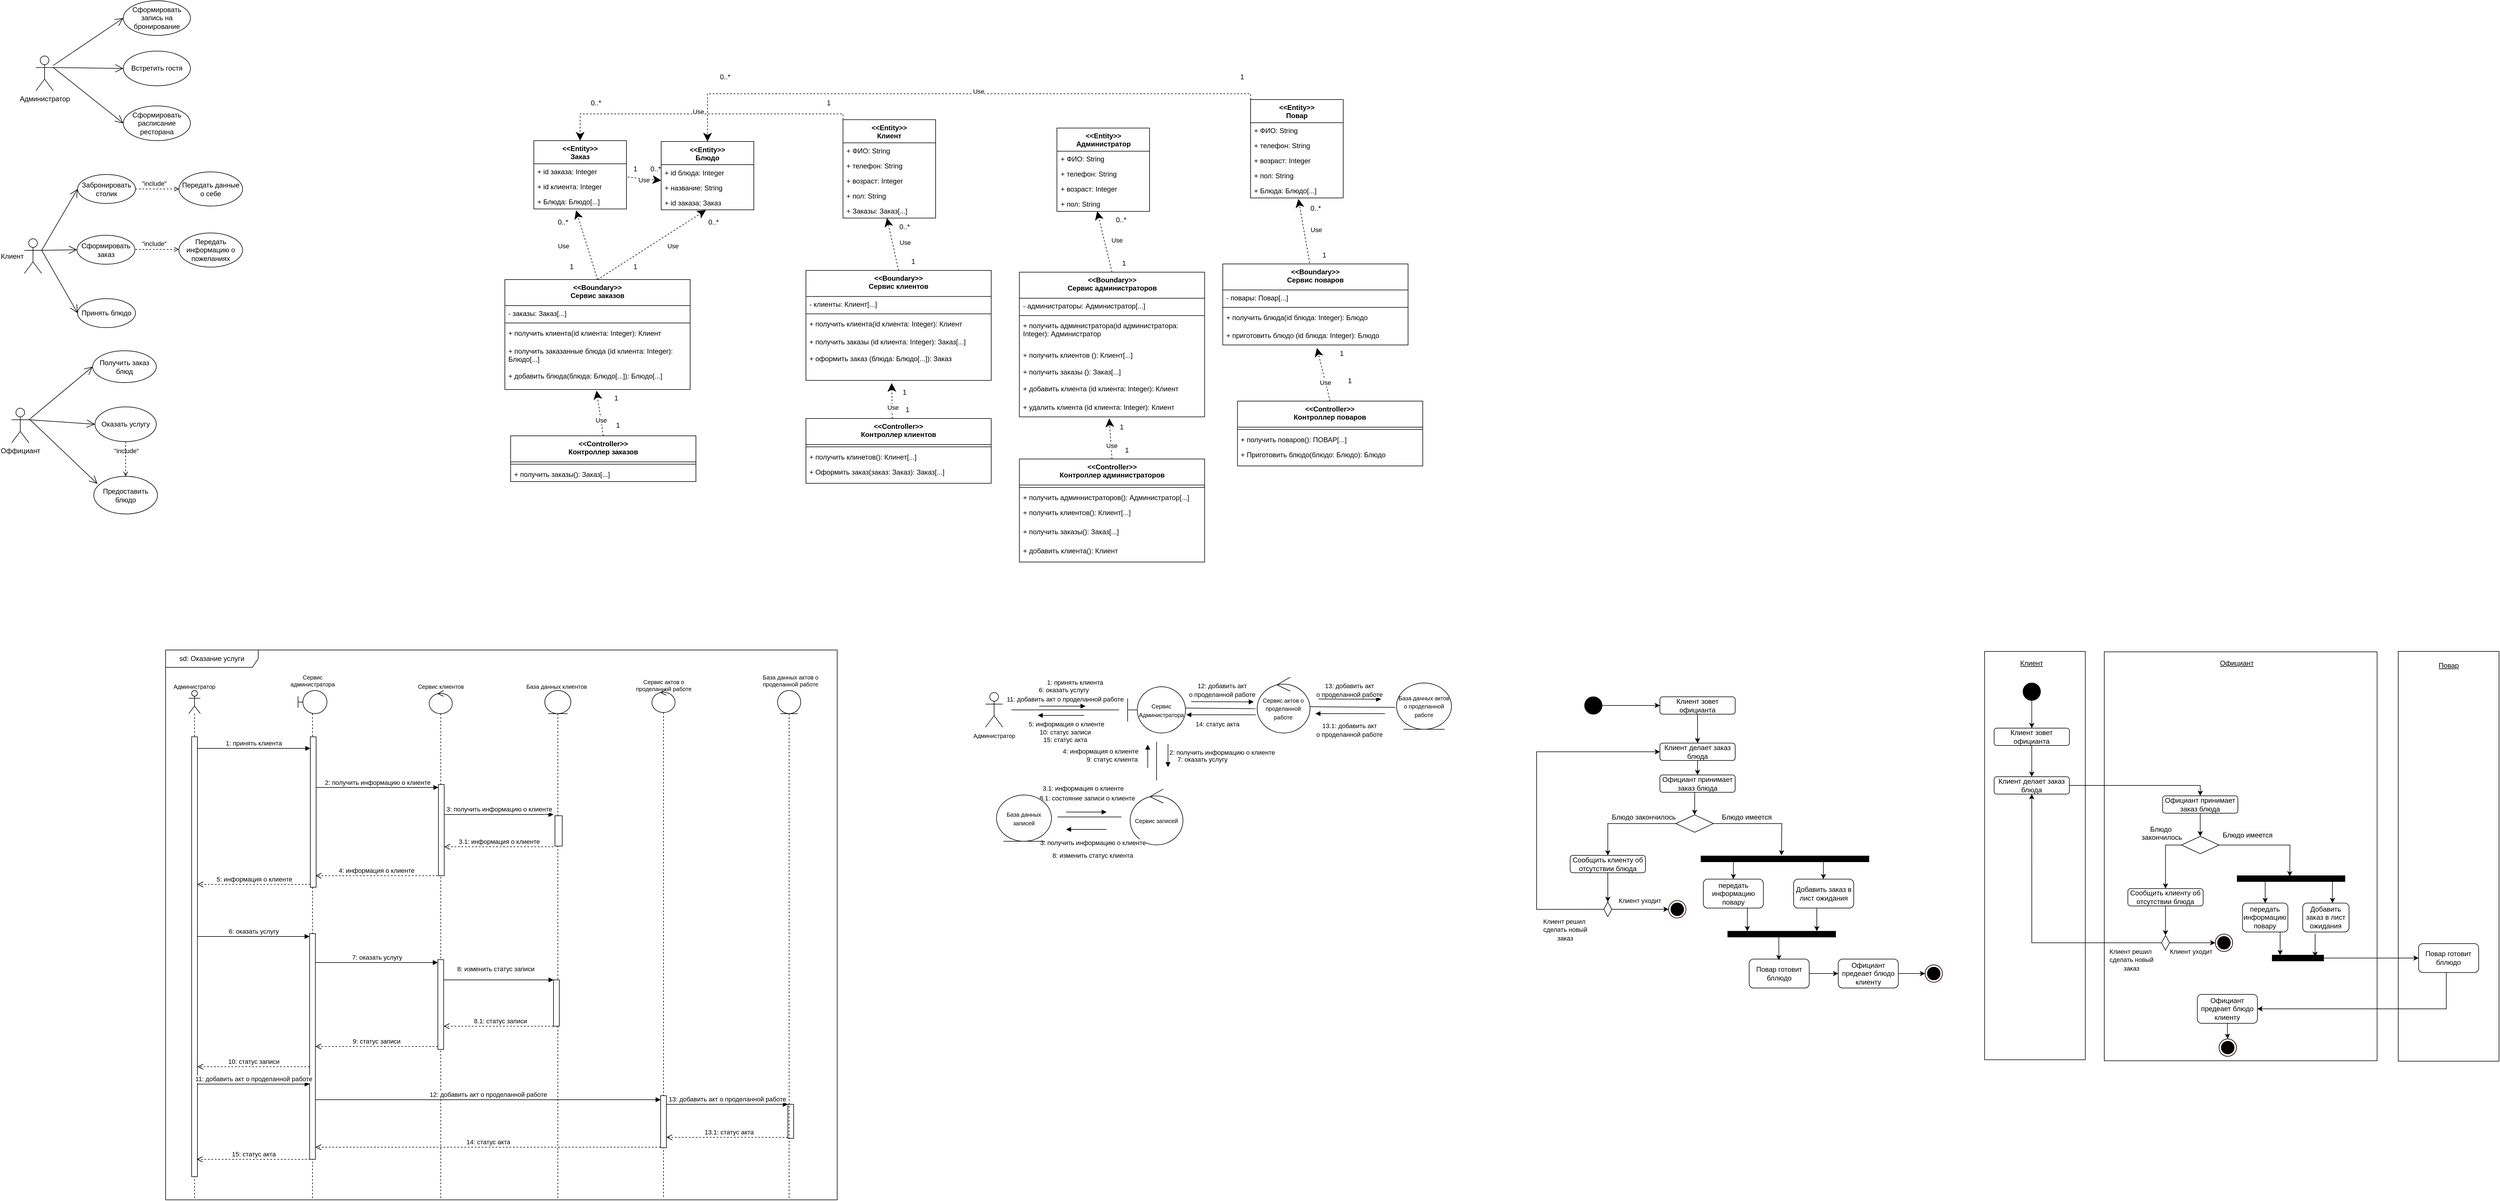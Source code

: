 <mxfile version="24.4.4" type="github">
  <diagram name="Страница — 1" id="MQ8xpzXWZ4cVe-FUF9sx">
    <mxGraphModel dx="3291" dy="2181" grid="1" gridSize="10" guides="1" tooltips="1" connect="1" arrows="1" fold="1" page="1" pageScale="1" pageWidth="827" pageHeight="1169" math="0" shadow="0">
      <root>
        <mxCell id="0" />
        <mxCell id="1" parent="0" />
        <mxCell id="Xvs3PHVjeso9eTJmXJPS-153" value="&amp;lt;&amp;lt;Entity&amp;gt;&amp;gt;&lt;br&gt;Заказ" style="swimlane;fontStyle=1;align=center;verticalAlign=top;childLayout=stackLayout;horizontal=1;startSize=40;horizontalStack=0;resizeParent=1;resizeParentMax=0;resizeLast=0;collapsible=1;marginBottom=0;whiteSpace=wrap;html=1;" parent="1" vertex="1">
          <mxGeometry x="700" y="-820" width="160" height="118" as="geometry" />
        </mxCell>
        <mxCell id="Xvs3PHVjeso9eTJmXJPS-154" value="+ id заказа: Integer" style="text;strokeColor=none;fillColor=none;align=left;verticalAlign=top;spacingLeft=4;spacingRight=4;overflow=hidden;rotatable=0;points=[[0,0.5],[1,0.5]];portConstraint=eastwest;whiteSpace=wrap;html=1;" parent="Xvs3PHVjeso9eTJmXJPS-153" vertex="1">
          <mxGeometry y="40" width="160" height="26" as="geometry" />
        </mxCell>
        <mxCell id="ynVwD2x9rQIdQhet0h1p-30" value="+ id клиента: Integer" style="text;strokeColor=none;fillColor=none;align=left;verticalAlign=top;spacingLeft=4;spacingRight=4;overflow=hidden;rotatable=0;points=[[0,0.5],[1,0.5]];portConstraint=eastwest;whiteSpace=wrap;html=1;" parent="Xvs3PHVjeso9eTJmXJPS-153" vertex="1">
          <mxGeometry y="66" width="160" height="26" as="geometry" />
        </mxCell>
        <mxCell id="ynVwD2x9rQIdQhet0h1p-31" value="+ Блюда: Блюдо[...]" style="text;strokeColor=none;fillColor=none;align=left;verticalAlign=top;spacingLeft=4;spacingRight=4;overflow=hidden;rotatable=0;points=[[0,0.5],[1,0.5]];portConstraint=eastwest;whiteSpace=wrap;html=1;" parent="Xvs3PHVjeso9eTJmXJPS-153" vertex="1">
          <mxGeometry y="92" width="160" height="26" as="geometry" />
        </mxCell>
        <mxCell id="Xvs3PHVjeso9eTJmXJPS-192" value="sd: Оказание услуги" style="shape=umlFrame;whiteSpace=wrap;html=1;pointerEvents=0;recursiveResize=0;container=1;collapsible=0;width=160;" parent="1" vertex="1">
          <mxGeometry x="64" y="60" width="1160" height="950" as="geometry" />
        </mxCell>
        <mxCell id="YR0dXk5SmRrYiJsqpAdZ-65" value="" style="shape=umlLifeline;participant=umlEntity;perimeter=lifelinePerimeter;whiteSpace=wrap;html=1;container=1;collapsible=0;recursiveResize=0;verticalAlign=top;spacingTop=36;outlineConnect=0;strokeWidth=1;" parent="Xvs3PHVjeso9eTJmXJPS-192" vertex="1">
          <mxGeometry x="655.01" y="70" width="44.99" height="880" as="geometry" />
        </mxCell>
        <mxCell id="YR0dXk5SmRrYiJsqpAdZ-70" value="" style="rounded=0;whiteSpace=wrap;html=1;strokeWidth=1;rotation=90;" parent="YR0dXk5SmRrYiJsqpAdZ-65" vertex="1">
          <mxGeometry x="-2.4" y="236.29" width="52.38" height="12.57" as="geometry" />
        </mxCell>
        <mxCell id="Xvs3PHVjeso9eTJmXJPS-193" value="" style="shape=umlLifeline;perimeter=lifelinePerimeter;whiteSpace=wrap;html=1;container=1;dropTarget=0;collapsible=0;recursiveResize=0;outlineConnect=0;portConstraint=eastwest;newEdgeStyle={&quot;curved&quot;:0,&quot;rounded&quot;:0};participant=umlActor;" parent="Xvs3PHVjeso9eTJmXJPS-192" vertex="1">
          <mxGeometry x="40" y="70" width="20" height="880" as="geometry" />
        </mxCell>
        <mxCell id="Xvs3PHVjeso9eTJmXJPS-194" value="" style="html=1;points=[[0,0,0,0,5],[0,1,0,0,-5],[1,0,0,0,5],[1,1,0,0,-5]];perimeter=orthogonalPerimeter;outlineConnect=0;targetShapes=umlLifeline;portConstraint=eastwest;newEdgeStyle={&quot;curved&quot;:0,&quot;rounded&quot;:0};" parent="Xvs3PHVjeso9eTJmXJPS-193" vertex="1">
          <mxGeometry x="5" y="80" width="10" height="760" as="geometry" />
        </mxCell>
        <mxCell id="Xvs3PHVjeso9eTJmXJPS-195" value="Администратор" style="text;html=1;align=center;verticalAlign=middle;whiteSpace=wrap;rounded=0;fontSize=10;" parent="Xvs3PHVjeso9eTJmXJPS-192" vertex="1">
          <mxGeometry x="-10" y="58" width="120" height="10" as="geometry" />
        </mxCell>
        <mxCell id="Xvs3PHVjeso9eTJmXJPS-196" value="" style="shape=umlLifeline;perimeter=lifelinePerimeter;whiteSpace=wrap;html=1;container=1;dropTarget=0;collapsible=0;recursiveResize=0;outlineConnect=0;portConstraint=eastwest;newEdgeStyle={&quot;curved&quot;:0,&quot;rounded&quot;:0};participant=umlBoundary;" parent="Xvs3PHVjeso9eTJmXJPS-192" vertex="1">
          <mxGeometry x="228.75" y="70" width="50" height="880" as="geometry" />
        </mxCell>
        <mxCell id="Xvs3PHVjeso9eTJmXJPS-197" value="" style="html=1;points=[[0,0,0,0,5],[0,1,0,0,-5],[1,0,0,0,5],[1,1,0,0,-5]];perimeter=orthogonalPerimeter;outlineConnect=0;targetShapes=umlLifeline;portConstraint=eastwest;newEdgeStyle={&quot;curved&quot;:0,&quot;rounded&quot;:0};" parent="Xvs3PHVjeso9eTJmXJPS-196" vertex="1">
          <mxGeometry x="21.25" y="80" width="10" height="260" as="geometry" />
        </mxCell>
        <mxCell id="Xvs3PHVjeso9eTJmXJPS-199" value="Сервис администратора" style="text;html=1;align=center;verticalAlign=middle;whiteSpace=wrap;rounded=0;fontSize=10;" parent="Xvs3PHVjeso9eTJmXJPS-192" vertex="1">
          <mxGeometry x="212.82" y="48" width="81.87" height="10" as="geometry" />
        </mxCell>
        <mxCell id="Xvs3PHVjeso9eTJmXJPS-200" value="1: принять клиента" style="html=1;verticalAlign=bottom;endArrow=block;curved=0;rounded=0;" parent="Xvs3PHVjeso9eTJmXJPS-192" target="Xvs3PHVjeso9eTJmXJPS-197" edge="1">
          <mxGeometry x="-0.004" relative="1" as="geometry">
            <mxPoint x="55" y="170.0" as="sourcePoint" />
            <mxPoint as="offset" />
            <mxPoint x="200" y="170" as="targetPoint" />
          </mxGeometry>
        </mxCell>
        <mxCell id="Xvs3PHVjeso9eTJmXJPS-201" value="5: информация о клиенте" style="html=1;verticalAlign=bottom;endArrow=open;dashed=1;endSize=8;curved=0;rounded=0;exitX=0;exitY=1;exitDx=0;exitDy=-5;" parent="Xvs3PHVjeso9eTJmXJPS-192" source="Xvs3PHVjeso9eTJmXJPS-197" target="Xvs3PHVjeso9eTJmXJPS-194" edge="1">
          <mxGeometry x="0.001" relative="1" as="geometry">
            <mxPoint x="90" y="225" as="targetPoint" />
            <Array as="points" />
            <mxPoint as="offset" />
          </mxGeometry>
        </mxCell>
        <mxCell id="Xvs3PHVjeso9eTJmXJPS-202" value="" style="shape=umlLifeline;perimeter=lifelinePerimeter;whiteSpace=wrap;html=1;container=1;dropTarget=0;collapsible=0;recursiveResize=0;outlineConnect=0;portConstraint=eastwest;newEdgeStyle={&quot;curved&quot;:0,&quot;rounded&quot;:0};participant=umlControl;" parent="Xvs3PHVjeso9eTJmXJPS-192" vertex="1">
          <mxGeometry x="455.25" y="70" width="40" height="880" as="geometry" />
        </mxCell>
        <mxCell id="Xvs3PHVjeso9eTJmXJPS-203" value="" style="html=1;points=[[0,0,0,0,5],[0,1,0,0,-5],[1,0,0,0,5],[1,1,0,0,-5]];perimeter=orthogonalPerimeter;outlineConnect=0;targetShapes=umlLifeline;portConstraint=eastwest;newEdgeStyle={&quot;curved&quot;:0,&quot;rounded&quot;:0};" parent="Xvs3PHVjeso9eTJmXJPS-202" vertex="1">
          <mxGeometry x="16" y="162.5" width="10" height="157.5" as="geometry" />
        </mxCell>
        <mxCell id="Xvs3PHVjeso9eTJmXJPS-204" value="" style="html=1;points=[[0,0,0,0,5],[0,1,0,0,-5],[1,0,0,0,5],[1,1,0,0,-5]];perimeter=orthogonalPerimeter;outlineConnect=0;targetShapes=umlLifeline;portConstraint=eastwest;newEdgeStyle={&quot;curved&quot;:0,&quot;rounded&quot;:0};" parent="Xvs3PHVjeso9eTJmXJPS-202" vertex="1">
          <mxGeometry x="15" y="465" width="10" height="155" as="geometry" />
        </mxCell>
        <mxCell id="Xvs3PHVjeso9eTJmXJPS-205" value="Сервис клиентов" style="text;html=1;align=center;verticalAlign=middle;whiteSpace=wrap;rounded=0;fontSize=10;" parent="Xvs3PHVjeso9eTJmXJPS-192" vertex="1">
          <mxGeometry x="422.61" y="58" width="105.28" height="10" as="geometry" />
        </mxCell>
        <mxCell id="Xvs3PHVjeso9eTJmXJPS-206" value="2: получить информацию о клиенте" style="html=1;verticalAlign=bottom;endArrow=block;curved=0;rounded=0;entryX=0;entryY=0;entryDx=0;entryDy=5;" parent="Xvs3PHVjeso9eTJmXJPS-192" source="Xvs3PHVjeso9eTJmXJPS-197" target="Xvs3PHVjeso9eTJmXJPS-203" edge="1">
          <mxGeometry x="-0.0" relative="1" as="geometry">
            <mxPoint x="360" y="238" as="sourcePoint" />
            <mxPoint as="offset" />
          </mxGeometry>
        </mxCell>
        <mxCell id="Xvs3PHVjeso9eTJmXJPS-207" value="4: информация о клиенте" style="html=1;verticalAlign=bottom;endArrow=open;dashed=1;endSize=8;curved=0;rounded=0;" parent="Xvs3PHVjeso9eTJmXJPS-192" edge="1">
          <mxGeometry x="0.006" relative="1" as="geometry">
            <mxPoint x="259" y="390" as="targetPoint" />
            <Array as="points" />
            <mxPoint x="470.25" y="390" as="sourcePoint" />
            <mxPoint as="offset" />
          </mxGeometry>
        </mxCell>
        <mxCell id="Xvs3PHVjeso9eTJmXJPS-211" value="База данных клиентов" style="text;html=1;align=center;verticalAlign=middle;whiteSpace=wrap;rounded=0;fontSize=10;" parent="Xvs3PHVjeso9eTJmXJPS-192" vertex="1">
          <mxGeometry x="615.63" y="58" width="118.75" height="10" as="geometry" />
        </mxCell>
        <mxCell id="Xvs3PHVjeso9eTJmXJPS-212" value="3: получить информацию о клиенте" style="html=1;verticalAlign=bottom;endArrow=block;curved=0;rounded=0;entryX=0;entryY=0;entryDx=0;entryDy=5;" parent="Xvs3PHVjeso9eTJmXJPS-192" source="Xvs3PHVjeso9eTJmXJPS-203" edge="1">
          <mxGeometry relative="1" as="geometry">
            <mxPoint x="600" y="285" as="sourcePoint" />
            <mxPoint x="670.01" y="284.25" as="targetPoint" />
          </mxGeometry>
        </mxCell>
        <mxCell id="Xvs3PHVjeso9eTJmXJPS-213" value="3.1: информация о клиенте" style="html=1;verticalAlign=bottom;endArrow=open;dashed=1;endSize=8;curved=0;rounded=0;exitX=0;exitY=1;exitDx=0;exitDy=-5;" parent="Xvs3PHVjeso9eTJmXJPS-192" edge="1">
          <mxGeometry relative="1" as="geometry">
            <mxPoint x="481.25" y="340" as="targetPoint" />
            <mxPoint x="670" y="340" as="sourcePoint" />
          </mxGeometry>
        </mxCell>
        <mxCell id="Xvs3PHVjeso9eTJmXJPS-214" value="6: оказать услугу" style="html=1;verticalAlign=bottom;endArrow=block;curved=0;rounded=0;entryX=0;entryY=0;entryDx=0;entryDy=5;" parent="Xvs3PHVjeso9eTJmXJPS-192" source="Xvs3PHVjeso9eTJmXJPS-194" target="Xvs3PHVjeso9eTJmXJPS-198" edge="1">
          <mxGeometry relative="1" as="geometry">
            <mxPoint x="70" y="520" as="sourcePoint" />
          </mxGeometry>
        </mxCell>
        <mxCell id="Xvs3PHVjeso9eTJmXJPS-215" value="10: статус записи" style="html=1;verticalAlign=bottom;endArrow=open;dashed=1;endSize=8;curved=0;rounded=0;" parent="Xvs3PHVjeso9eTJmXJPS-192" source="Xvs3PHVjeso9eTJmXJPS-198" target="Xvs3PHVjeso9eTJmXJPS-194" edge="1">
          <mxGeometry relative="1" as="geometry">
            <mxPoint x="70" y="885" as="targetPoint" />
            <Array as="points">
              <mxPoint x="220" y="720" />
            </Array>
          </mxGeometry>
        </mxCell>
        <mxCell id="Xvs3PHVjeso9eTJmXJPS-216" value="7: оказать услугу" style="html=1;verticalAlign=bottom;endArrow=block;curved=0;rounded=0;" parent="Xvs3PHVjeso9eTJmXJPS-192" source="Xvs3PHVjeso9eTJmXJPS-198" target="Xvs3PHVjeso9eTJmXJPS-204" edge="1">
          <mxGeometry x="-0.0" relative="1" as="geometry">
            <mxPoint x="284.25" y="550" as="sourcePoint" />
            <mxPoint x="495.25" y="550" as="targetPoint" />
            <mxPoint as="offset" />
            <Array as="points">
              <mxPoint x="280" y="540" />
            </Array>
          </mxGeometry>
        </mxCell>
        <mxCell id="Xvs3PHVjeso9eTJmXJPS-230" value="9: статус записи" style="html=1;verticalAlign=bottom;endArrow=open;dashed=1;endSize=8;curved=0;rounded=0;exitX=0;exitY=1;exitDx=0;exitDy=-5;exitPerimeter=0;" parent="Xvs3PHVjeso9eTJmXJPS-192" source="Xvs3PHVjeso9eTJmXJPS-204" target="Xvs3PHVjeso9eTJmXJPS-198" edge="1">
          <mxGeometry relative="1" as="geometry">
            <mxPoint x="270" y="830" as="targetPoint" />
            <mxPoint x="480.25" y="830" as="sourcePoint" />
          </mxGeometry>
        </mxCell>
        <mxCell id="Xvs3PHVjeso9eTJmXJPS-198" value="" style="html=1;points=[[0,0,0,0,5],[0,1,0,0,-5],[1,0,0,0,5],[1,1,0,0,-5]];perimeter=orthogonalPerimeter;outlineConnect=0;targetShapes=umlLifeline;portConstraint=eastwest;newEdgeStyle={&quot;curved&quot;:0,&quot;rounded&quot;:0};" parent="Xvs3PHVjeso9eTJmXJPS-192" vertex="1">
          <mxGeometry x="248.75" y="490" width="10" height="390" as="geometry" />
        </mxCell>
        <mxCell id="Xvs3PHVjeso9eTJmXJPS-228" value="8: изменить статус записи" style="html=1;verticalAlign=bottom;endArrow=block;curved=0;rounded=0;" parent="Xvs3PHVjeso9eTJmXJPS-192" target="Xvs3PHVjeso9eTJmXJPS-210" edge="1">
          <mxGeometry x="-0.053" y="10" relative="1" as="geometry">
            <mxPoint x="480.25" y="570" as="sourcePoint" />
            <mxPoint as="offset" />
            <mxPoint x="640" y="701" as="targetPoint" />
            <Array as="points">
              <mxPoint x="620" y="570" />
            </Array>
          </mxGeometry>
        </mxCell>
        <mxCell id="Xvs3PHVjeso9eTJmXJPS-229" value="8.1: статус записи" style="html=1;verticalAlign=bottom;endArrow=open;dashed=1;endSize=8;curved=0;rounded=0;" parent="Xvs3PHVjeso9eTJmXJPS-192" source="Xvs3PHVjeso9eTJmXJPS-210" target="Xvs3PHVjeso9eTJmXJPS-204" edge="1">
          <mxGeometry x="-0.027" relative="1" as="geometry">
            <mxPoint x="480.25" y="740" as="targetPoint" />
            <mxPoint x="660" y="740" as="sourcePoint" />
            <Array as="points">
              <mxPoint x="650" y="650" />
              <mxPoint x="620" y="650" />
            </Array>
            <mxPoint as="offset" />
          </mxGeometry>
        </mxCell>
        <mxCell id="Xvs3PHVjeso9eTJmXJPS-210" value="" style="html=1;points=[[0,0,0,0,5],[0,1,0,0,-5],[1,0,0,0,5],[1,1,0,0,-5]];perimeter=orthogonalPerimeter;outlineConnect=0;targetShapes=umlLifeline;portConstraint=eastwest;newEdgeStyle={&quot;curved&quot;:0,&quot;rounded&quot;:0};" parent="Xvs3PHVjeso9eTJmXJPS-192" vertex="1">
          <mxGeometry x="670.01" y="570" width="10" height="80" as="geometry" />
        </mxCell>
        <mxCell id="i_KjWeI83SbuCGtNDoA--193" value="" style="shape=umlLifeline;perimeter=lifelinePerimeter;whiteSpace=wrap;html=1;container=1;dropTarget=0;collapsible=0;recursiveResize=0;outlineConnect=0;portConstraint=eastwest;newEdgeStyle={&quot;curved&quot;:0,&quot;rounded&quot;:0};participant=umlControl;" parent="Xvs3PHVjeso9eTJmXJPS-192" vertex="1">
          <mxGeometry x="840" y="68" width="40" height="880" as="geometry" />
        </mxCell>
        <mxCell id="i_KjWeI83SbuCGtNDoA--198" value="Сервис актов о проделанной работе" style="text;html=1;align=center;verticalAlign=middle;whiteSpace=wrap;rounded=0;fontSize=10;" parent="Xvs3PHVjeso9eTJmXJPS-192" vertex="1">
          <mxGeometry x="800.63" y="56" width="118.75" height="10" as="geometry" />
        </mxCell>
        <mxCell id="i_KjWeI83SbuCGtNDoA--199" value="База данных актов о проделанной работе" style="text;html=1;align=center;verticalAlign=middle;whiteSpace=wrap;rounded=0;fontSize=10;" parent="Xvs3PHVjeso9eTJmXJPS-192" vertex="1">
          <mxGeometry x="1020.39" y="48" width="118.75" height="10" as="geometry" />
        </mxCell>
        <mxCell id="i_KjWeI83SbuCGtNDoA--195" value="" style="html=1;points=[[0,0,0,0,5],[0,1,0,0,-5],[1,0,0,0,5],[1,1,0,0,-5]];perimeter=orthogonalPerimeter;outlineConnect=0;targetShapes=umlLifeline;portConstraint=eastwest;newEdgeStyle={&quot;curved&quot;:0,&quot;rounded&quot;:0};" parent="Xvs3PHVjeso9eTJmXJPS-192" vertex="1">
          <mxGeometry x="855" y="770" width="10" height="90" as="geometry" />
        </mxCell>
        <mxCell id="i_KjWeI83SbuCGtNDoA--200" value="12: добавить акт о проделанной работе" style="html=1;verticalAlign=bottom;endArrow=block;curved=0;rounded=0;" parent="Xvs3PHVjeso9eTJmXJPS-192" edge="1">
          <mxGeometry x="-0.0" relative="1" as="geometry">
            <mxPoint x="258.75" y="777" as="sourcePoint" />
            <mxPoint x="855.01" y="777" as="targetPoint" />
            <mxPoint as="offset" />
            <Array as="points" />
          </mxGeometry>
        </mxCell>
        <mxCell id="i_KjWeI83SbuCGtNDoA--197" value="" style="html=1;points=[[0,0,0,0,5],[0,1,0,0,-5],[1,0,0,0,5],[1,1,0,0,-5]];perimeter=orthogonalPerimeter;outlineConnect=0;targetShapes=umlLifeline;portConstraint=eastwest;newEdgeStyle={&quot;curved&quot;:0,&quot;rounded&quot;:0};" parent="Xvs3PHVjeso9eTJmXJPS-192" vertex="1">
          <mxGeometry x="1074.76" y="785" width="10" height="58.75" as="geometry" />
        </mxCell>
        <mxCell id="i_KjWeI83SbuCGtNDoA--201" value="13: добавить акт о проделанной работе" style="html=1;verticalAlign=bottom;endArrow=block;curved=0;rounded=0;" parent="Xvs3PHVjeso9eTJmXJPS-192" edge="1">
          <mxGeometry x="0.001" relative="1" as="geometry">
            <mxPoint x="865" y="785" as="sourcePoint" />
            <mxPoint x="1074.76" y="785" as="targetPoint" />
            <mxPoint as="offset" />
            <Array as="points" />
          </mxGeometry>
        </mxCell>
        <mxCell id="i_KjWeI83SbuCGtNDoA--204" value="13.1: статус акта" style="html=1;verticalAlign=bottom;endArrow=open;dashed=1;endSize=8;curved=0;rounded=0;" parent="Xvs3PHVjeso9eTJmXJPS-192" edge="1">
          <mxGeometry x="-0.027" relative="1" as="geometry">
            <mxPoint x="865" y="842" as="targetPoint" />
            <mxPoint x="1074.76" y="842" as="sourcePoint" />
            <Array as="points">
              <mxPoint x="1060" y="842" />
              <mxPoint x="1000" y="842" />
            </Array>
            <mxPoint as="offset" />
          </mxGeometry>
        </mxCell>
        <mxCell id="i_KjWeI83SbuCGtNDoA--205" value="14: статус акта" style="html=1;verticalAlign=bottom;endArrow=open;dashed=1;endSize=8;curved=0;rounded=0;" parent="Xvs3PHVjeso9eTJmXJPS-192" edge="1">
          <mxGeometry relative="1" as="geometry">
            <mxPoint x="258.75" y="859.0" as="targetPoint" />
            <mxPoint x="855" y="859.0" as="sourcePoint" />
          </mxGeometry>
        </mxCell>
        <mxCell id="i_KjWeI83SbuCGtNDoA--208" value="11: добавить акт о проделанной работе" style="html=1;verticalAlign=bottom;endArrow=block;curved=0;rounded=0;entryX=0;entryY=0;entryDx=0;entryDy=5;" parent="Xvs3PHVjeso9eTJmXJPS-192" edge="1">
          <mxGeometry relative="1" as="geometry">
            <mxPoint x="55" y="750.0" as="sourcePoint" />
            <mxPoint x="248.75" y="750.0" as="targetPoint" />
          </mxGeometry>
        </mxCell>
        <mxCell id="i_KjWeI83SbuCGtNDoA--211" value="15: статус акта" style="html=1;verticalAlign=bottom;endArrow=open;dashed=1;endSize=8;curved=0;rounded=0;" parent="Xvs3PHVjeso9eTJmXJPS-192" edge="1">
          <mxGeometry relative="1" as="geometry">
            <mxPoint x="53.76" y="880.0" as="targetPoint" />
            <mxPoint x="250" y="880" as="sourcePoint" />
          </mxGeometry>
        </mxCell>
        <mxCell id="YR0dXk5SmRrYiJsqpAdZ-66" value="" style="shape=umlLifeline;participant=umlEntity;perimeter=lifelinePerimeter;whiteSpace=wrap;html=1;container=1;collapsible=0;recursiveResize=0;verticalAlign=top;spacingTop=36;outlineConnect=0;strokeWidth=1;" parent="Xvs3PHVjeso9eTJmXJPS-192" vertex="1">
          <mxGeometry x="1057" y="70" width="40" height="880" as="geometry" />
        </mxCell>
        <mxCell id="i_KjWeI83SbuCGtNDoA--10" value="Клиент" style="shape=umlActor;verticalLabelPosition=middle;verticalAlign=middle;html=1;outlineConnect=0;labelPosition=left;align=right;" parent="1" vertex="1">
          <mxGeometry x="-180" y="-650.5" width="30" height="60" as="geometry" />
        </mxCell>
        <mxCell id="i_KjWeI83SbuCGtNDoA--11" value="Забронировать столик" style="ellipse;whiteSpace=wrap;html=1;" parent="1" vertex="1">
          <mxGeometry x="-88" y="-761.5" width="100" height="50" as="geometry" />
        </mxCell>
        <mxCell id="i_KjWeI83SbuCGtNDoA--12" value="" style="endArrow=open;endFill=1;endSize=12;html=1;rounded=0;exitX=1;exitY=0.333;exitDx=0;exitDy=0;exitPerimeter=0;entryX=0;entryY=0.5;entryDx=0;entryDy=0;" parent="1" source="i_KjWeI83SbuCGtNDoA--10" target="i_KjWeI83SbuCGtNDoA--11" edge="1">
          <mxGeometry width="160" relative="1" as="geometry">
            <mxPoint x="-70" y="-630.5" as="sourcePoint" />
            <mxPoint x="90" y="-630.5" as="targetPoint" />
          </mxGeometry>
        </mxCell>
        <mxCell id="i_KjWeI83SbuCGtNDoA--20" value="Сформировать заказ" style="ellipse;whiteSpace=wrap;html=1;" parent="1" vertex="1">
          <mxGeometry x="-89" y="-656.5" width="100" height="50" as="geometry" />
        </mxCell>
        <mxCell id="i_KjWeI83SbuCGtNDoA--21" value="" style="endArrow=open;endFill=1;endSize=12;html=1;rounded=0;exitX=1;exitY=0.333;exitDx=0;exitDy=0;exitPerimeter=0;entryX=0;entryY=0.5;entryDx=0;entryDy=0;" parent="1" source="i_KjWeI83SbuCGtNDoA--10" target="i_KjWeI83SbuCGtNDoA--20" edge="1">
          <mxGeometry width="160" relative="1" as="geometry">
            <mxPoint x="-170" y="-650.5" as="sourcePoint" />
            <mxPoint x="-80" y="-695.5" as="targetPoint" />
          </mxGeometry>
        </mxCell>
        <mxCell id="i_KjWeI83SbuCGtNDoA--33" value="Принять блюдо" style="ellipse;whiteSpace=wrap;html=1;" parent="1" vertex="1">
          <mxGeometry x="-88" y="-547" width="100" height="50" as="geometry" />
        </mxCell>
        <mxCell id="i_KjWeI83SbuCGtNDoA--34" value="" style="endArrow=open;endFill=1;endSize=12;html=1;rounded=0;exitX=1;exitY=0.333;exitDx=0;exitDy=0;exitPerimeter=0;entryX=0;entryY=0.5;entryDx=0;entryDy=0;" parent="1" source="i_KjWeI83SbuCGtNDoA--10" target="i_KjWeI83SbuCGtNDoA--33" edge="1">
          <mxGeometry width="160" relative="1" as="geometry">
            <mxPoint x="-140" y="-620.5" as="sourcePoint" />
            <mxPoint x="-81.355" y="-522.678" as="targetPoint" />
          </mxGeometry>
        </mxCell>
        <mxCell id="i_KjWeI83SbuCGtNDoA--36" value="Оффициант" style="shape=umlActor;verticalLabelPosition=bottom;verticalAlign=top;html=1;outlineConnect=0;" parent="1" vertex="1">
          <mxGeometry x="-202" y="-357.75" width="30" height="60" as="geometry" />
        </mxCell>
        <mxCell id="i_KjWeI83SbuCGtNDoA--38" value="Оказать услугу" style="ellipse;whiteSpace=wrap;html=1;" parent="1" vertex="1">
          <mxGeometry x="-58" y="-360" width="106" height="60" as="geometry" />
        </mxCell>
        <mxCell id="i_KjWeI83SbuCGtNDoA--39" value="" style="endArrow=open;endFill=1;endSize=12;html=1;rounded=0;entryX=0;entryY=0.5;entryDx=0;entryDy=0;exitX=1;exitY=0.333;exitDx=0;exitDy=0;exitPerimeter=0;" parent="1" source="i_KjWeI83SbuCGtNDoA--36" target="i_KjWeI83SbuCGtNDoA--38" edge="1">
          <mxGeometry width="160" relative="1" as="geometry">
            <mxPoint x="-162" y="-327.75" as="sourcePoint" />
            <mxPoint x="-72" y="-359.75" as="targetPoint" />
          </mxGeometry>
        </mxCell>
        <mxCell id="i_KjWeI83SbuCGtNDoA--43" value="Предоставить блюдо" style="ellipse;whiteSpace=wrap;html=1;" parent="1" vertex="1">
          <mxGeometry x="-60" y="-240" width="110" height="65" as="geometry" />
        </mxCell>
        <mxCell id="i_KjWeI83SbuCGtNDoA--44" value="" style="endArrow=open;endFill=1;endSize=12;html=1;rounded=0;entryX=0.057;entryY=0.199;entryDx=0;entryDy=0;entryPerimeter=0;" parent="1" target="i_KjWeI83SbuCGtNDoA--43" edge="1">
          <mxGeometry width="160" relative="1" as="geometry">
            <mxPoint x="-170" y="-337.75" as="sourcePoint" />
            <mxPoint x="-98.0" y="-287.75" as="targetPoint" />
          </mxGeometry>
        </mxCell>
        <mxCell id="i_KjWeI83SbuCGtNDoA--45" value="Получить заказ блюд" style="ellipse;whiteSpace=wrap;html=1;" parent="1" vertex="1">
          <mxGeometry x="-62" y="-457" width="110" height="55" as="geometry" />
        </mxCell>
        <mxCell id="i_KjWeI83SbuCGtNDoA--46" value="" style="endArrow=open;endFill=1;endSize=12;html=1;rounded=0;entryX=0;entryY=0.5;entryDx=0;entryDy=0;" parent="1" target="i_KjWeI83SbuCGtNDoA--45" edge="1">
          <mxGeometry width="160" relative="1" as="geometry">
            <mxPoint x="-172" y="-337.75" as="sourcePoint" />
            <mxPoint x="-92" y="-370.25" as="targetPoint" />
          </mxGeometry>
        </mxCell>
        <mxCell id="i_KjWeI83SbuCGtNDoA--47" value="&quot;include&quot;" style="endArrow=open;html=1;rounded=0;align=center;verticalAlign=bottom;dashed=1;endFill=0;labelBackgroundColor=none;entryX=0.5;entryY=0;entryDx=0;entryDy=0;exitX=0.5;exitY=1;exitDx=0;exitDy=0;" parent="1" source="i_KjWeI83SbuCGtNDoA--38" target="i_KjWeI83SbuCGtNDoA--43" edge="1">
          <mxGeometry x="-0.161" y="1" relative="1" as="geometry">
            <mxPoint x="6" y="-232.75" as="sourcePoint" />
            <mxPoint x="66.0" y="-235.25" as="targetPoint" />
            <mxPoint as="offset" />
          </mxGeometry>
        </mxCell>
        <mxCell id="i_KjWeI83SbuCGtNDoA--50" value="Передать данные о себе" style="ellipse;whiteSpace=wrap;html=1;" parent="1" vertex="1">
          <mxGeometry x="87" y="-766" width="110" height="59" as="geometry" />
        </mxCell>
        <mxCell id="i_KjWeI83SbuCGtNDoA--52" value="&quot;include&quot;" style="endArrow=open;html=1;rounded=0;align=center;verticalAlign=bottom;dashed=1;endFill=0;labelBackgroundColor=none;exitX=1;exitY=0.5;exitDx=0;exitDy=0;entryX=0;entryY=0.5;entryDx=0;entryDy=0;" parent="1" source="i_KjWeI83SbuCGtNDoA--11" target="i_KjWeI83SbuCGtNDoA--50" edge="1">
          <mxGeometry x="-0.161" y="1" relative="1" as="geometry">
            <mxPoint x="-223.645" y="-670.838" as="sourcePoint" />
            <mxPoint x="-60" y="-671.5" as="targetPoint" />
            <mxPoint as="offset" />
          </mxGeometry>
        </mxCell>
        <mxCell id="i_KjWeI83SbuCGtNDoA--57" value="Администратор" style="shape=umlActor;verticalLabelPosition=bottom;verticalAlign=top;html=1;outlineConnect=0;" parent="1" vertex="1">
          <mxGeometry x="-160" y="-966.25" width="30" height="60" as="geometry" />
        </mxCell>
        <mxCell id="i_KjWeI83SbuCGtNDoA--58" value="Сформировать запись на бронирование" style="ellipse;whiteSpace=wrap;html=1;" parent="1" vertex="1">
          <mxGeometry x="-9" y="-1061.75" width="116" height="60" as="geometry" />
        </mxCell>
        <mxCell id="i_KjWeI83SbuCGtNDoA--60" value="" style="endArrow=open;endFill=1;endSize=12;html=1;rounded=0;entryX=0;entryY=0.5;entryDx=0;entryDy=0;" parent="1" target="i_KjWeI83SbuCGtNDoA--58" edge="1">
          <mxGeometry width="160" relative="1" as="geometry">
            <mxPoint x="-130" y="-950" as="sourcePoint" />
            <mxPoint x="-190" y="-1081.25" as="targetPoint" />
          </mxGeometry>
        </mxCell>
        <mxCell id="i_KjWeI83SbuCGtNDoA--62" value="Сформировать расписание ресторана" style="ellipse;whiteSpace=wrap;html=1;" parent="1" vertex="1">
          <mxGeometry x="-9" y="-880" width="116" height="60" as="geometry" />
        </mxCell>
        <mxCell id="i_KjWeI83SbuCGtNDoA--63" value="" style="endArrow=open;endFill=1;endSize=12;html=1;rounded=0;exitX=1;exitY=0.333;exitDx=0;exitDy=0;exitPerimeter=0;entryX=0;entryY=0.5;entryDx=0;entryDy=0;" parent="1" source="i_KjWeI83SbuCGtNDoA--57" target="i_KjWeI83SbuCGtNDoA--62" edge="1">
          <mxGeometry width="160" relative="1" as="geometry">
            <mxPoint x="-120" y="-936.25" as="sourcePoint" />
            <mxPoint x="-60" y="-976.25" as="targetPoint" />
          </mxGeometry>
        </mxCell>
        <mxCell id="i_KjWeI83SbuCGtNDoA--66" value="Встретить гостя" style="ellipse;whiteSpace=wrap;html=1;" parent="1" vertex="1">
          <mxGeometry x="-9" y="-974.75" width="116" height="60" as="geometry" />
        </mxCell>
        <mxCell id="i_KjWeI83SbuCGtNDoA--68" value="" style="endArrow=open;endFill=1;endSize=12;html=1;rounded=0;exitX=1;exitY=0.333;exitDx=0;exitDy=0;exitPerimeter=0;entryX=0;entryY=0.5;entryDx=0;entryDy=0;" parent="1" source="i_KjWeI83SbuCGtNDoA--57" target="i_KjWeI83SbuCGtNDoA--66" edge="1">
          <mxGeometry width="160" relative="1" as="geometry">
            <mxPoint x="-120" y="-936.25" as="sourcePoint" />
            <mxPoint x="22.0" y="-791.25" as="targetPoint" />
          </mxGeometry>
        </mxCell>
        <mxCell id="i_KjWeI83SbuCGtNDoA--112" value="&lt;span style=&quot;font-size: 10px; text-wrap: wrap;&quot;&gt;Администратор&lt;/span&gt;" style="shape=umlActor;verticalLabelPosition=bottom;verticalAlign=top;html=1;" parent="1" vertex="1">
          <mxGeometry x="1480" y="133.5" width="30" height="60" as="geometry" />
        </mxCell>
        <mxCell id="i_KjWeI83SbuCGtNDoA--113" value="&lt;span style=&quot;font-size: 10px;&quot;&gt;Сервис Администратора&lt;/span&gt;" style="shape=umlBoundary;whiteSpace=wrap;html=1;" parent="1" vertex="1">
          <mxGeometry x="1725.62" y="123.5" width="100" height="80" as="geometry" />
        </mxCell>
        <mxCell id="i_KjWeI83SbuCGtNDoA--114" value="" style="endArrow=none;html=1;rounded=0;strokeWidth=1;targetPerimeterSpacing=15;sourcePerimeterSpacing=15;" parent="1" source="i_KjWeI83SbuCGtNDoA--113" target="i_KjWeI83SbuCGtNDoA--115" edge="1">
          <mxGeometry relative="1" as="geometry">
            <mxPoint x="1850.37" y="142.97" as="sourcePoint" />
            <mxPoint x="2034.37" y="142.97" as="targetPoint" />
          </mxGeometry>
        </mxCell>
        <mxCell id="i_KjWeI83SbuCGtNDoA--115" value="&lt;span style=&quot;font-size: 10px;&quot;&gt;Сервис записей&lt;/span&gt;" style="ellipse;shape=umlControl;whiteSpace=wrap;html=1;" parent="1" vertex="1">
          <mxGeometry x="1730" y="300.25" width="91.25" height="96.5" as="geometry" />
        </mxCell>
        <mxCell id="i_KjWeI83SbuCGtNDoA--116" value="" style="endArrow=none;html=1;rounded=0;strokeWidth=1;targetPerimeterSpacing=15;sourcePerimeterSpacing=15;" parent="1" source="i_KjWeI83SbuCGtNDoA--112" target="i_KjWeI83SbuCGtNDoA--113" edge="1">
          <mxGeometry relative="1" as="geometry">
            <mxPoint x="1535.37" y="153.5" as="sourcePoint" />
            <mxPoint x="1719.37" y="153.5" as="targetPoint" />
          </mxGeometry>
        </mxCell>
        <mxCell id="i_KjWeI83SbuCGtNDoA--118" value="" style="endArrow=none;html=1;rounded=0;strokeWidth=1;targetPerimeterSpacing=15;sourcePerimeterSpacing=15;" parent="1" source="i_KjWeI83SbuCGtNDoA--115" edge="1">
          <mxGeometry relative="1" as="geometry">
            <mxPoint x="1447.87" y="513.5" as="sourcePoint" />
            <mxPoint x="1604.37" y="348.5" as="targetPoint" />
          </mxGeometry>
        </mxCell>
        <mxCell id="i_KjWeI83SbuCGtNDoA--119" value="" style="html=1;verticalAlign=bottom;endArrow=block;curved=0;rounded=0;" parent="1" edge="1">
          <mxGeometry width="80" relative="1" as="geometry">
            <mxPoint x="1572.87" y="157" as="sourcePoint" />
            <mxPoint x="1652.87" y="157" as="targetPoint" />
          </mxGeometry>
        </mxCell>
        <mxCell id="i_KjWeI83SbuCGtNDoA--120" value="" style="html=1;verticalAlign=bottom;endArrow=block;curved=0;rounded=0;" parent="1" edge="1">
          <mxGeometry width="80" relative="1" as="geometry">
            <mxPoint x="1795.37" y="222.5" as="sourcePoint" />
            <mxPoint x="1795.37" y="262.5" as="targetPoint" />
          </mxGeometry>
        </mxCell>
        <mxCell id="i_KjWeI83SbuCGtNDoA--126" value="" style="html=1;verticalAlign=bottom;endArrow=block;curved=0;rounded=0;" parent="1" edge="1">
          <mxGeometry width="80" relative="1" as="geometry">
            <mxPoint x="1760.37" y="263.5" as="sourcePoint" />
            <mxPoint x="1760.37" y="223.5" as="targetPoint" />
          </mxGeometry>
        </mxCell>
        <mxCell id="i_KjWeI83SbuCGtNDoA--127" value="&lt;span style=&quot;font-size: 11px; background-color: rgb(255, 255, 255);&quot;&gt;4: информация о&amp;nbsp;&lt;/span&gt;&lt;span style=&quot;font-size: 11px; text-wrap: nowrap; background-color: rgb(255, 255, 255);&quot;&gt;клиенте&lt;/span&gt;" style="text;html=1;align=center;verticalAlign=middle;whiteSpace=wrap;rounded=0;" parent="1" vertex="1">
          <mxGeometry x="1605.62" y="229.5" width="146" height="10" as="geometry" />
        </mxCell>
        <mxCell id="i_KjWeI83SbuCGtNDoA--128" value="" style="html=1;verticalAlign=bottom;endArrow=block;curved=0;rounded=0;" parent="1" edge="1">
          <mxGeometry width="80" relative="1" as="geometry">
            <mxPoint x="1650.37" y="173" as="sourcePoint" />
            <mxPoint x="1570.37" y="173" as="targetPoint" />
          </mxGeometry>
        </mxCell>
        <mxCell id="i_KjWeI83SbuCGtNDoA--129" value="&lt;span style=&quot;font-size: 11px; text-wrap: nowrap; background-color: rgb(255, 255, 255);&quot;&gt;5: информация о клиенте&lt;/span&gt;" style="text;html=1;align=center;verticalAlign=middle;whiteSpace=wrap;rounded=0;" parent="1" vertex="1">
          <mxGeometry x="1549.87" y="183" width="139.5" height="10" as="geometry" />
        </mxCell>
        <mxCell id="i_KjWeI83SbuCGtNDoA--130" value="&lt;br&gt;&lt;span style=&quot;color: rgb(0, 0, 0); font-family: Helvetica; font-size: 11px; font-style: normal; font-variant-ligatures: normal; font-variant-caps: normal; font-weight: 400; letter-spacing: normal; orphans: 2; text-align: center; text-indent: 0px; text-transform: none; widows: 2; word-spacing: 0px; -webkit-text-stroke-width: 0px; white-space: nowrap; background-color: rgb(255, 255, 255); text-decoration-thickness: initial; text-decoration-style: initial; text-decoration-color: initial; display: inline !important; float: none;&quot;&gt;2: получить информацию о&amp;nbsp;&lt;/span&gt;&lt;span style=&quot;font-size: 11px; text-wrap: nowrap; background-color: rgb(255, 255, 255);&quot;&gt;клиенте&lt;/span&gt;" style="text;html=1;align=center;verticalAlign=middle;whiteSpace=wrap;rounded=0;" parent="1" vertex="1">
          <mxGeometry x="1829.37" y="223.5" width="120" height="10" as="geometry" />
        </mxCell>
        <mxCell id="i_KjWeI83SbuCGtNDoA--132" value="&lt;span style=&quot;font-size: 11px; text-wrap: nowrap; background-color: rgb(255, 255, 255);&quot;&gt;6: оказать услугу&lt;/span&gt;" style="text;html=1;align=center;verticalAlign=middle;whiteSpace=wrap;rounded=0;" parent="1" vertex="1">
          <mxGeometry x="1564.37" y="123.5" width="103" height="10" as="geometry" />
        </mxCell>
        <mxCell id="i_KjWeI83SbuCGtNDoA--133" value="&lt;span style=&quot;font-size: 11px; text-wrap: nowrap; background-color: rgb(255, 255, 255);&quot;&gt;1: принять клиента&lt;/span&gt;" style="text;html=1;align=center;verticalAlign=middle;whiteSpace=wrap;rounded=0;" parent="1" vertex="1">
          <mxGeometry x="1575.37" y="110.5" width="120" height="10" as="geometry" />
        </mxCell>
        <mxCell id="i_KjWeI83SbuCGtNDoA--134" value="&lt;span style=&quot;font-size: 11px; text-wrap: nowrap; background-color: rgb(255, 255, 255);&quot;&gt;10: статус записи&lt;/span&gt;" style="text;html=1;align=center;verticalAlign=middle;whiteSpace=wrap;rounded=0;" parent="1" vertex="1">
          <mxGeometry x="1558.37" y="197" width="120" height="10" as="geometry" />
        </mxCell>
        <mxCell id="i_KjWeI83SbuCGtNDoA--139" value="&lt;span style=&quot;font-size: 11px; text-wrap: nowrap; background-color: rgb(255, 255, 255);&quot;&gt;7: оказать услугу&lt;/span&gt;" style="text;html=1;align=center;verticalAlign=middle;whiteSpace=wrap;rounded=0;" parent="1" vertex="1">
          <mxGeometry x="1795.37" y="243.5" width="120" height="10" as="geometry" />
        </mxCell>
        <mxCell id="i_KjWeI83SbuCGtNDoA--140" value="&lt;span style=&quot;font-size: 11px; text-wrap: nowrap; background-color: rgb(255, 255, 255);&quot;&gt;9: статус&amp;nbsp;&lt;/span&gt;&lt;span style=&quot;font-size: 11px; text-wrap: nowrap; background-color: rgb(255, 255, 255);&quot;&gt;клиента&lt;/span&gt;" style="text;html=1;align=center;verticalAlign=middle;whiteSpace=wrap;rounded=0;" parent="1" vertex="1">
          <mxGeometry x="1638.62" y="243.5" width="120" height="10" as="geometry" />
        </mxCell>
        <mxCell id="i_KjWeI83SbuCGtNDoA--144" value="&lt;span style=&quot;font-size: 11px; text-wrap: nowrap; background-color: rgb(255, 255, 255);&quot;&gt;8: изменить статус&amp;nbsp;&lt;/span&gt;&lt;span style=&quot;font-size: 11px; text-wrap: nowrap; background-color: rgb(255, 255, 255);&quot;&gt;клиента&lt;/span&gt;" style="text;html=1;align=center;verticalAlign=middle;whiteSpace=wrap;rounded=0;" parent="1" vertex="1">
          <mxGeometry x="1594.12" y="410" width="143" height="10" as="geometry" />
        </mxCell>
        <mxCell id="i_KjWeI83SbuCGtNDoA--145" value="&lt;span style=&quot;font-size: 11px; text-wrap: nowrap; background-color: rgb(255, 255, 255);&quot;&gt;3: получить информацию о&amp;nbsp;&lt;/span&gt;&lt;span style=&quot;font-size: 11px; text-wrap: nowrap; background-color: rgb(255, 255, 255);&quot;&gt;клиенте&lt;/span&gt;" style="text;html=1;align=center;verticalAlign=middle;whiteSpace=wrap;rounded=0;" parent="1" vertex="1">
          <mxGeometry x="1605.62" y="388.25" width="120" height="8.5" as="geometry" />
        </mxCell>
        <mxCell id="i_KjWeI83SbuCGtNDoA--146" value="" style="html=1;verticalAlign=bottom;endArrow=block;curved=0;rounded=0;" parent="1" edge="1">
          <mxGeometry width="80" relative="1" as="geometry">
            <mxPoint x="1689.37" y="370" as="sourcePoint" />
            <mxPoint x="1619.37" y="370" as="targetPoint" />
          </mxGeometry>
        </mxCell>
        <mxCell id="i_KjWeI83SbuCGtNDoA--147" value="" style="html=1;verticalAlign=bottom;endArrow=block;curved=0;rounded=0;" parent="1" edge="1">
          <mxGeometry width="80" relative="1" as="geometry">
            <mxPoint x="1619.37" y="340" as="sourcePoint" />
            <mxPoint x="1689.37" y="340" as="targetPoint" />
          </mxGeometry>
        </mxCell>
        <mxCell id="i_KjWeI83SbuCGtNDoA--148" value="&lt;span style=&quot;font-size: 11px; text-wrap: nowrap; background-color: rgb(255, 255, 255);&quot;&gt;8.1: состояние записи о&amp;nbsp;&lt;/span&gt;&lt;span style=&quot;font-size: 11px; text-wrap: nowrap; background-color: rgb(255, 255, 255);&quot;&gt;клиенте&lt;/span&gt;" style="text;html=1;align=center;verticalAlign=middle;whiteSpace=wrap;rounded=0;" parent="1" vertex="1">
          <mxGeometry x="1596.37" y="310.5" width="120" height="10" as="geometry" />
        </mxCell>
        <mxCell id="i_KjWeI83SbuCGtNDoA--149" value="&lt;span style=&quot;font-size: 11px; text-wrap: nowrap; background-color: rgb(255, 255, 255);&quot;&gt;3.1: информация о&amp;nbsp;&lt;/span&gt;&lt;span style=&quot;font-size: 11px; text-wrap: nowrap; background-color: rgb(255, 255, 255);&quot;&gt;клиенте&lt;/span&gt;" style="text;html=1;align=center;verticalAlign=middle;whiteSpace=wrap;rounded=0;" parent="1" vertex="1">
          <mxGeometry x="1589.37" y="293.5" width="120" height="10" as="geometry" />
        </mxCell>
        <mxCell id="i_KjWeI83SbuCGtNDoA--212" value="&lt;span style=&quot;font-size: 10px;&quot;&gt;Сервис актов о проделанной работе&lt;/span&gt;" style="ellipse;shape=umlControl;whiteSpace=wrap;html=1;" parent="1" vertex="1">
          <mxGeometry x="1949.37" y="107" width="91.25" height="96.5" as="geometry" />
        </mxCell>
        <mxCell id="i_KjWeI83SbuCGtNDoA--214" value="&lt;span style=&quot;font-size: 11px; text-wrap: nowrap; background-color: rgb(255, 255, 255);&quot;&gt;11: добавить акт о проделанной работе&lt;/span&gt;" style="text;html=1;align=center;verticalAlign=middle;whiteSpace=wrap;rounded=0;" parent="1" vertex="1">
          <mxGeometry x="1508.37" y="140" width="220" height="10" as="geometry" />
        </mxCell>
        <mxCell id="i_KjWeI83SbuCGtNDoA--216" value="" style="html=1;verticalAlign=bottom;endArrow=block;curved=0;rounded=0;" parent="1" edge="1">
          <mxGeometry width="80" relative="1" as="geometry">
            <mxPoint x="1835.31" y="149.31" as="sourcePoint" />
            <mxPoint x="1943.43" y="149.67" as="targetPoint" />
          </mxGeometry>
        </mxCell>
        <mxCell id="i_KjWeI83SbuCGtNDoA--217" value="&lt;span style=&quot;font-size: 11px; text-wrap: nowrap; background-color: rgb(255, 255, 255);&quot;&gt;12: добавить акт &lt;br&gt;о проделанной работе&lt;/span&gt;" style="text;html=1;align=center;verticalAlign=middle;whiteSpace=wrap;rounded=0;" parent="1" vertex="1">
          <mxGeometry x="1779.37" y="123.5" width="220" height="10" as="geometry" />
        </mxCell>
        <mxCell id="i_KjWeI83SbuCGtNDoA--219" value="" style="html=1;verticalAlign=bottom;endArrow=block;curved=0;rounded=0;" parent="1" edge="1">
          <mxGeometry width="80" relative="1" as="geometry">
            <mxPoint x="2055.31" y="144.66" as="sourcePoint" />
            <mxPoint x="2163.43" y="145.02" as="targetPoint" />
          </mxGeometry>
        </mxCell>
        <mxCell id="i_KjWeI83SbuCGtNDoA--220" value="&lt;span style=&quot;font-size: 11px; text-wrap: nowrap; background-color: rgb(255, 255, 255);&quot;&gt;13: добавить акт &lt;br&gt;о проделанной работе&lt;/span&gt;" style="text;html=1;align=center;verticalAlign=middle;whiteSpace=wrap;rounded=0;" parent="1" vertex="1">
          <mxGeometry x="1999.37" y="123.5" width="220" height="10" as="geometry" />
        </mxCell>
        <mxCell id="i_KjWeI83SbuCGtNDoA--221" value="" style="endArrow=none;html=1;rounded=0;strokeWidth=1;targetPerimeterSpacing=15;sourcePerimeterSpacing=15;exitX=1.004;exitY=0.46;exitDx=0;exitDy=0;exitPerimeter=0;entryX=-0.033;entryY=0.564;entryDx=0;entryDy=0;entryPerimeter=0;" parent="1" source="i_KjWeI83SbuCGtNDoA--113" target="i_KjWeI83SbuCGtNDoA--212" edge="1">
          <mxGeometry relative="1" as="geometry">
            <mxPoint x="1829.372" y="162.75" as="sourcePoint" />
            <mxPoint x="1829.375" y="229.5" as="targetPoint" />
          </mxGeometry>
        </mxCell>
        <mxCell id="i_KjWeI83SbuCGtNDoA--222" value="" style="endArrow=none;html=1;rounded=0;strokeWidth=1;targetPerimeterSpacing=15;sourcePerimeterSpacing=15;exitX=1.001;exitY=0.529;exitDx=0;exitDy=0;exitPerimeter=0;entryX=-0.02;entryY=0.483;entryDx=0;entryDy=0;entryPerimeter=0;" parent="1" source="i_KjWeI83SbuCGtNDoA--212" edge="1">
          <mxGeometry relative="1" as="geometry">
            <mxPoint x="2049.2" y="154.69" as="sourcePoint" />
            <mxPoint x="2188" y="159.14" as="targetPoint" />
          </mxGeometry>
        </mxCell>
        <mxCell id="i_KjWeI83SbuCGtNDoA--223" value="" style="html=1;verticalAlign=bottom;endArrow=block;curved=0;rounded=0;" parent="1" edge="1">
          <mxGeometry width="80" relative="1" as="geometry">
            <mxPoint x="2170" y="170" as="sourcePoint" />
            <mxPoint x="2050" y="170.0" as="targetPoint" />
          </mxGeometry>
        </mxCell>
        <mxCell id="i_KjWeI83SbuCGtNDoA--224" value="&lt;span style=&quot;font-size: 11px; text-wrap: nowrap; background-color: rgb(255, 255, 255);&quot;&gt;13.1: добавить акт &lt;br&gt;о проделанной работе&lt;/span&gt;" style="text;html=1;align=center;verticalAlign=middle;whiteSpace=wrap;rounded=0;" parent="1" vertex="1">
          <mxGeometry x="1999.37" y="193" width="220" height="10" as="geometry" />
        </mxCell>
        <mxCell id="i_KjWeI83SbuCGtNDoA--225" value="" style="html=1;verticalAlign=bottom;endArrow=block;curved=0;rounded=0;" parent="1" edge="1">
          <mxGeometry width="80" relative="1" as="geometry">
            <mxPoint x="1947.0" y="172" as="sourcePoint" />
            <mxPoint x="1827.0" y="172.0" as="targetPoint" />
          </mxGeometry>
        </mxCell>
        <mxCell id="i_KjWeI83SbuCGtNDoA--226" value="&lt;span style=&quot;font-size: 11px; text-wrap: nowrap; background-color: rgb(255, 255, 255);&quot;&gt;14: статус акта&lt;br&gt;&lt;/span&gt;" style="text;html=1;align=center;verticalAlign=middle;whiteSpace=wrap;rounded=0;" parent="1" vertex="1">
          <mxGeometry x="1771.25" y="183" width="220" height="10" as="geometry" />
        </mxCell>
        <mxCell id="i_KjWeI83SbuCGtNDoA--227" value="&lt;span style=&quot;font-size: 11px; text-wrap: nowrap; background-color: rgb(255, 255, 255);&quot;&gt;15: статус акта&lt;/span&gt;" style="text;html=1;align=center;verticalAlign=middle;whiteSpace=wrap;rounded=0;" parent="1" vertex="1">
          <mxGeometry x="1558.37" y="210" width="120" height="10" as="geometry" />
        </mxCell>
        <mxCell id="YR0dXk5SmRrYiJsqpAdZ-62" value="&lt;span style=&quot;font-size: 10px;&quot;&gt;База данных актов о проделанной работе&lt;/span&gt;" style="ellipse;shape=umlEntity;whiteSpace=wrap;html=1;strokeWidth=1;" parent="1" vertex="1">
          <mxGeometry x="2190" y="117" width="95" height="80" as="geometry" />
        </mxCell>
        <mxCell id="YR0dXk5SmRrYiJsqpAdZ-63" value="&lt;span style=&quot;font-size: 10px;&quot;&gt;База данных записей&lt;/span&gt;" style="ellipse;shape=umlEntity;whiteSpace=wrap;html=1;strokeWidth=1;" parent="1" vertex="1">
          <mxGeometry x="1499.12" y="310.5" width="95" height="80" as="geometry" />
        </mxCell>
        <mxCell id="lZB2s9_LXxr9yZhgt-A8-4" value="Передать информацию о пожеланиях" style="ellipse;whiteSpace=wrap;html=1;" vertex="1" parent="1">
          <mxGeometry x="87" y="-660.5" width="110" height="59" as="geometry" />
        </mxCell>
        <mxCell id="lZB2s9_LXxr9yZhgt-A8-6" value="&quot;include&quot;" style="endArrow=open;html=1;rounded=0;align=center;verticalAlign=bottom;dashed=1;endFill=0;labelBackgroundColor=none;exitX=1;exitY=0.5;exitDx=0;exitDy=0;entryX=0;entryY=0.5;entryDx=0;entryDy=0;" edge="1" parent="1">
          <mxGeometry x="-0.161" y="1" relative="1" as="geometry">
            <mxPoint x="12" y="-632.09" as="sourcePoint" />
            <mxPoint x="87" y="-632.09" as="targetPoint" />
            <mxPoint as="offset" />
          </mxGeometry>
        </mxCell>
        <mxCell id="lZB2s9_LXxr9yZhgt-A8-7" value="&amp;lt;&amp;lt;Entity&amp;gt;&amp;gt;&lt;br&gt;Клиент" style="swimlane;fontStyle=1;align=center;verticalAlign=top;childLayout=stackLayout;horizontal=1;startSize=40;horizontalStack=0;resizeParent=1;resizeParentMax=0;resizeLast=0;collapsible=1;marginBottom=0;whiteSpace=wrap;html=1;" vertex="1" parent="1">
          <mxGeometry x="1234" y="-856.25" width="160" height="170" as="geometry" />
        </mxCell>
        <mxCell id="lZB2s9_LXxr9yZhgt-A8-8" value="+ ФИО: String" style="text;strokeColor=none;fillColor=none;align=left;verticalAlign=top;spacingLeft=4;spacingRight=4;overflow=hidden;rotatable=0;points=[[0,0.5],[1,0.5]];portConstraint=eastwest;whiteSpace=wrap;html=1;" vertex="1" parent="lZB2s9_LXxr9yZhgt-A8-7">
          <mxGeometry y="40" width="160" height="26" as="geometry" />
        </mxCell>
        <mxCell id="lZB2s9_LXxr9yZhgt-A8-9" value="+ телефон: String" style="text;strokeColor=none;fillColor=none;align=left;verticalAlign=top;spacingLeft=4;spacingRight=4;overflow=hidden;rotatable=0;points=[[0,0.5],[1,0.5]];portConstraint=eastwest;whiteSpace=wrap;html=1;" vertex="1" parent="lZB2s9_LXxr9yZhgt-A8-7">
          <mxGeometry y="66" width="160" height="26" as="geometry" />
        </mxCell>
        <mxCell id="lZB2s9_LXxr9yZhgt-A8-10" value="+ возраст: Integer" style="text;strokeColor=none;fillColor=none;align=left;verticalAlign=top;spacingLeft=4;spacingRight=4;overflow=hidden;rotatable=0;points=[[0,0.5],[1,0.5]];portConstraint=eastwest;whiteSpace=wrap;html=1;" vertex="1" parent="lZB2s9_LXxr9yZhgt-A8-7">
          <mxGeometry y="92" width="160" height="26" as="geometry" />
        </mxCell>
        <mxCell id="lZB2s9_LXxr9yZhgt-A8-11" value="+ пол: String" style="text;strokeColor=none;fillColor=none;align=left;verticalAlign=top;spacingLeft=4;spacingRight=4;overflow=hidden;rotatable=0;points=[[0,0.5],[1,0.5]];portConstraint=eastwest;whiteSpace=wrap;html=1;" vertex="1" parent="lZB2s9_LXxr9yZhgt-A8-7">
          <mxGeometry y="118" width="160" height="26" as="geometry" />
        </mxCell>
        <mxCell id="lZB2s9_LXxr9yZhgt-A8-12" value="+ Заказы: Заказ[...]" style="text;strokeColor=none;fillColor=none;align=left;verticalAlign=top;spacingLeft=4;spacingRight=4;overflow=hidden;rotatable=0;points=[[0,0.5],[1,0.5]];portConstraint=eastwest;whiteSpace=wrap;html=1;" vertex="1" parent="lZB2s9_LXxr9yZhgt-A8-7">
          <mxGeometry y="144" width="160" height="26" as="geometry" />
        </mxCell>
        <mxCell id="lZB2s9_LXxr9yZhgt-A8-13" value="&amp;lt;&amp;lt;Entity&amp;gt;&amp;gt;&lt;br&gt;Блюдо" style="swimlane;fontStyle=1;align=center;verticalAlign=top;childLayout=stackLayout;horizontal=1;startSize=40;horizontalStack=0;resizeParent=1;resizeParentMax=0;resizeLast=0;collapsible=1;marginBottom=0;whiteSpace=wrap;html=1;" vertex="1" parent="1">
          <mxGeometry x="920" y="-818.5" width="160" height="118" as="geometry" />
        </mxCell>
        <mxCell id="lZB2s9_LXxr9yZhgt-A8-14" value="+ id блюда: Integer" style="text;strokeColor=none;fillColor=none;align=left;verticalAlign=top;spacingLeft=4;spacingRight=4;overflow=hidden;rotatable=0;points=[[0,0.5],[1,0.5]];portConstraint=eastwest;whiteSpace=wrap;html=1;" vertex="1" parent="lZB2s9_LXxr9yZhgt-A8-13">
          <mxGeometry y="40" width="160" height="26" as="geometry" />
        </mxCell>
        <mxCell id="lZB2s9_LXxr9yZhgt-A8-15" value="+ название: String" style="text;strokeColor=none;fillColor=none;align=left;verticalAlign=top;spacingLeft=4;spacingRight=4;overflow=hidden;rotatable=0;points=[[0,0.5],[1,0.5]];portConstraint=eastwest;whiteSpace=wrap;html=1;" vertex="1" parent="lZB2s9_LXxr9yZhgt-A8-13">
          <mxGeometry y="66" width="160" height="26" as="geometry" />
        </mxCell>
        <mxCell id="lZB2s9_LXxr9yZhgt-A8-16" value="+ id заказа: Заказ" style="text;strokeColor=none;fillColor=none;align=left;verticalAlign=top;spacingLeft=4;spacingRight=4;overflow=hidden;rotatable=0;points=[[0,0.5],[1,0.5]];portConstraint=eastwest;whiteSpace=wrap;html=1;" vertex="1" parent="lZB2s9_LXxr9yZhgt-A8-13">
          <mxGeometry y="92" width="160" height="26" as="geometry" />
        </mxCell>
        <mxCell id="lZB2s9_LXxr9yZhgt-A8-17" value="&amp;lt;&amp;lt;Entity&amp;gt;&amp;gt;&lt;br&gt;Администратор" style="swimlane;fontStyle=1;align=center;verticalAlign=top;childLayout=stackLayout;horizontal=1;startSize=40;horizontalStack=0;resizeParent=1;resizeParentMax=0;resizeLast=0;collapsible=1;marginBottom=0;whiteSpace=wrap;html=1;" vertex="1" parent="1">
          <mxGeometry x="1603.5" y="-841.75" width="160" height="144" as="geometry" />
        </mxCell>
        <mxCell id="lZB2s9_LXxr9yZhgt-A8-18" value="+ ФИО: String" style="text;strokeColor=none;fillColor=none;align=left;verticalAlign=top;spacingLeft=4;spacingRight=4;overflow=hidden;rotatable=0;points=[[0,0.5],[1,0.5]];portConstraint=eastwest;whiteSpace=wrap;html=1;" vertex="1" parent="lZB2s9_LXxr9yZhgt-A8-17">
          <mxGeometry y="40" width="160" height="26" as="geometry" />
        </mxCell>
        <mxCell id="lZB2s9_LXxr9yZhgt-A8-19" value="+ телефон: String" style="text;strokeColor=none;fillColor=none;align=left;verticalAlign=top;spacingLeft=4;spacingRight=4;overflow=hidden;rotatable=0;points=[[0,0.5],[1,0.5]];portConstraint=eastwest;whiteSpace=wrap;html=1;" vertex="1" parent="lZB2s9_LXxr9yZhgt-A8-17">
          <mxGeometry y="66" width="160" height="26" as="geometry" />
        </mxCell>
        <mxCell id="lZB2s9_LXxr9yZhgt-A8-20" value="+ возраст: Integer" style="text;strokeColor=none;fillColor=none;align=left;verticalAlign=top;spacingLeft=4;spacingRight=4;overflow=hidden;rotatable=0;points=[[0,0.5],[1,0.5]];portConstraint=eastwest;whiteSpace=wrap;html=1;" vertex="1" parent="lZB2s9_LXxr9yZhgt-A8-17">
          <mxGeometry y="92" width="160" height="26" as="geometry" />
        </mxCell>
        <mxCell id="lZB2s9_LXxr9yZhgt-A8-21" value="+ пол: String" style="text;strokeColor=none;fillColor=none;align=left;verticalAlign=top;spacingLeft=4;spacingRight=4;overflow=hidden;rotatable=0;points=[[0,0.5],[1,0.5]];portConstraint=eastwest;whiteSpace=wrap;html=1;" vertex="1" parent="lZB2s9_LXxr9yZhgt-A8-17">
          <mxGeometry y="118" width="160" height="26" as="geometry" />
        </mxCell>
        <mxCell id="lZB2s9_LXxr9yZhgt-A8-23" value="&amp;lt;&amp;lt;Entity&amp;gt;&amp;gt;&lt;br&gt;Повар" style="swimlane;fontStyle=1;align=center;verticalAlign=top;childLayout=stackLayout;horizontal=1;startSize=40;horizontalStack=0;resizeParent=1;resizeParentMax=0;resizeLast=0;collapsible=1;marginBottom=0;whiteSpace=wrap;html=1;" vertex="1" parent="1">
          <mxGeometry x="1938" y="-891" width="160" height="170" as="geometry" />
        </mxCell>
        <mxCell id="lZB2s9_LXxr9yZhgt-A8-24" value="+ ФИО: String" style="text;strokeColor=none;fillColor=none;align=left;verticalAlign=top;spacingLeft=4;spacingRight=4;overflow=hidden;rotatable=0;points=[[0,0.5],[1,0.5]];portConstraint=eastwest;whiteSpace=wrap;html=1;" vertex="1" parent="lZB2s9_LXxr9yZhgt-A8-23">
          <mxGeometry y="40" width="160" height="26" as="geometry" />
        </mxCell>
        <mxCell id="lZB2s9_LXxr9yZhgt-A8-25" value="+ телефон: String" style="text;strokeColor=none;fillColor=none;align=left;verticalAlign=top;spacingLeft=4;spacingRight=4;overflow=hidden;rotatable=0;points=[[0,0.5],[1,0.5]];portConstraint=eastwest;whiteSpace=wrap;html=1;" vertex="1" parent="lZB2s9_LXxr9yZhgt-A8-23">
          <mxGeometry y="66" width="160" height="26" as="geometry" />
        </mxCell>
        <mxCell id="lZB2s9_LXxr9yZhgt-A8-26" value="+ возраст: Integer" style="text;strokeColor=none;fillColor=none;align=left;verticalAlign=top;spacingLeft=4;spacingRight=4;overflow=hidden;rotatable=0;points=[[0,0.5],[1,0.5]];portConstraint=eastwest;whiteSpace=wrap;html=1;" vertex="1" parent="lZB2s9_LXxr9yZhgt-A8-23">
          <mxGeometry y="92" width="160" height="26" as="geometry" />
        </mxCell>
        <mxCell id="lZB2s9_LXxr9yZhgt-A8-27" value="+ пол: String" style="text;strokeColor=none;fillColor=none;align=left;verticalAlign=top;spacingLeft=4;spacingRight=4;overflow=hidden;rotatable=0;points=[[0,0.5],[1,0.5]];portConstraint=eastwest;whiteSpace=wrap;html=1;" vertex="1" parent="lZB2s9_LXxr9yZhgt-A8-23">
          <mxGeometry y="118" width="160" height="26" as="geometry" />
        </mxCell>
        <mxCell id="lZB2s9_LXxr9yZhgt-A8-28" value="+ Блюда: Блюдо[...]" style="text;strokeColor=none;fillColor=none;align=left;verticalAlign=top;spacingLeft=4;spacingRight=4;overflow=hidden;rotatable=0;points=[[0,0.5],[1,0.5]];portConstraint=eastwest;whiteSpace=wrap;html=1;" vertex="1" parent="lZB2s9_LXxr9yZhgt-A8-23">
          <mxGeometry y="144" width="160" height="26" as="geometry" />
        </mxCell>
        <mxCell id="lZB2s9_LXxr9yZhgt-A8-59" value="&lt;div&gt;&amp;lt;&amp;lt;Boundary&amp;gt;&amp;gt;&lt;br&gt;&lt;/div&gt;Сервис клиентов" style="swimlane;fontStyle=1;align=center;verticalAlign=top;childLayout=stackLayout;horizontal=1;startSize=45;horizontalStack=0;resizeParent=1;resizeParentMax=0;resizeLast=0;collapsible=1;marginBottom=0;whiteSpace=wrap;html=1;" vertex="1" parent="1">
          <mxGeometry x="1170" y="-595.75" width="320" height="190" as="geometry" />
        </mxCell>
        <mxCell id="lZB2s9_LXxr9yZhgt-A8-60" value="- клиенты: Клиент[...]" style="text;strokeColor=none;fillColor=none;align=left;verticalAlign=top;spacingLeft=4;spacingRight=4;overflow=hidden;rotatable=0;points=[[0,0.5],[1,0.5]];portConstraint=eastwest;whiteSpace=wrap;html=1;" vertex="1" parent="lZB2s9_LXxr9yZhgt-A8-59">
          <mxGeometry y="45" width="320" height="26" as="geometry" />
        </mxCell>
        <mxCell id="lZB2s9_LXxr9yZhgt-A8-61" value="" style="line;strokeWidth=1;fillColor=none;align=left;verticalAlign=middle;spacingTop=-1;spacingLeft=3;spacingRight=3;rotatable=0;labelPosition=right;points=[];portConstraint=eastwest;strokeColor=inherit;" vertex="1" parent="lZB2s9_LXxr9yZhgt-A8-59">
          <mxGeometry y="71" width="320" height="8" as="geometry" />
        </mxCell>
        <mxCell id="lZB2s9_LXxr9yZhgt-A8-62" value="+ получить клиента(id клиента: Integer): Клиент" style="text;strokeColor=none;fillColor=none;align=left;verticalAlign=top;spacingLeft=4;spacingRight=4;overflow=hidden;rotatable=0;points=[[0,0.5],[1,0.5]];portConstraint=eastwest;whiteSpace=wrap;html=1;" vertex="1" parent="lZB2s9_LXxr9yZhgt-A8-59">
          <mxGeometry y="79" width="320" height="31" as="geometry" />
        </mxCell>
        <mxCell id="lZB2s9_LXxr9yZhgt-A8-63" value="+ получить заказы (id клиента: Integer&lt;span style=&quot;background-color: initial;&quot;&gt;): Заказ[...]&lt;/span&gt;&lt;div&gt;&lt;span style=&quot;background-color: initial;&quot;&gt;&lt;br&gt;&lt;/span&gt;&lt;/div&gt;&lt;div&gt;+ оформить заказ (блюда: Блюдо[...]): Заказ&lt;/div&gt;&lt;div&gt;&lt;br&gt;&lt;/div&gt;" style="text;strokeColor=none;fillColor=none;align=left;verticalAlign=top;spacingLeft=4;spacingRight=4;overflow=hidden;rotatable=0;points=[[0,0.5],[1,0.5]];portConstraint=eastwest;whiteSpace=wrap;html=1;" vertex="1" parent="lZB2s9_LXxr9yZhgt-A8-59">
          <mxGeometry y="110" width="320" height="80" as="geometry" />
        </mxCell>
        <mxCell id="lZB2s9_LXxr9yZhgt-A8-64" value="" style="endArrow=classic;endSize=12;dashed=1;html=1;rounded=0;endFill=1;entryX=0.475;entryY=1.002;entryDx=0;entryDy=0;entryPerimeter=0;exitX=0.5;exitY=0;exitDx=0;exitDy=0;" edge="1" parent="1" source="lZB2s9_LXxr9yZhgt-A8-59" target="lZB2s9_LXxr9yZhgt-A8-12">
          <mxGeometry width="160" relative="1" as="geometry">
            <mxPoint x="1312" y="-615.75" as="sourcePoint" />
            <mxPoint x="1312" y="-675.75" as="targetPoint" />
            <mxPoint as="offset" />
          </mxGeometry>
        </mxCell>
        <mxCell id="lZB2s9_LXxr9yZhgt-A8-65" value="Use" style="edgeLabel;html=1;align=center;verticalAlign=middle;resizable=0;points=[];rotation=0;" vertex="1" connectable="0" parent="lZB2s9_LXxr9yZhgt-A8-64">
          <mxGeometry x="-0.154" y="2" relative="1" as="geometry">
            <mxPoint x="21" y="-11" as="offset" />
          </mxGeometry>
        </mxCell>
        <mxCell id="lZB2s9_LXxr9yZhgt-A8-66" value="0..*" style="text;html=1;align=center;verticalAlign=middle;resizable=0;points=[];autosize=1;strokeColor=none;fillColor=none;" vertex="1" parent="1">
          <mxGeometry x="1320.005" y="-686.253" width="40" height="30" as="geometry" />
        </mxCell>
        <mxCell id="lZB2s9_LXxr9yZhgt-A8-67" value="1" style="text;html=1;align=center;verticalAlign=middle;resizable=0;points=[];autosize=1;strokeColor=none;fillColor=none;" vertex="1" parent="1">
          <mxGeometry x="1340.005" y="-625.753" width="30" height="30" as="geometry" />
        </mxCell>
        <mxCell id="lZB2s9_LXxr9yZhgt-A8-68" value="&lt;div&gt;&amp;lt;&amp;lt;Boundary&amp;gt;&amp;gt;&lt;br&gt;&lt;/div&gt;Сервис заказов" style="swimlane;fontStyle=1;align=center;verticalAlign=top;childLayout=stackLayout;horizontal=1;startSize=45;horizontalStack=0;resizeParent=1;resizeParentMax=0;resizeLast=0;collapsible=1;marginBottom=0;whiteSpace=wrap;html=1;" vertex="1" parent="1">
          <mxGeometry x="650" y="-580" width="320" height="190" as="geometry" />
        </mxCell>
        <mxCell id="lZB2s9_LXxr9yZhgt-A8-69" value="- заказы: Заказ[...]" style="text;strokeColor=none;fillColor=none;align=left;verticalAlign=top;spacingLeft=4;spacingRight=4;overflow=hidden;rotatable=0;points=[[0,0.5],[1,0.5]];portConstraint=eastwest;whiteSpace=wrap;html=1;" vertex="1" parent="lZB2s9_LXxr9yZhgt-A8-68">
          <mxGeometry y="45" width="320" height="26" as="geometry" />
        </mxCell>
        <mxCell id="lZB2s9_LXxr9yZhgt-A8-70" value="" style="line;strokeWidth=1;fillColor=none;align=left;verticalAlign=middle;spacingTop=-1;spacingLeft=3;spacingRight=3;rotatable=0;labelPosition=right;points=[];portConstraint=eastwest;strokeColor=inherit;" vertex="1" parent="lZB2s9_LXxr9yZhgt-A8-68">
          <mxGeometry y="71" width="320" height="8" as="geometry" />
        </mxCell>
        <mxCell id="lZB2s9_LXxr9yZhgt-A8-71" value="+ получить клиента(id клиента: Integer): Клиент" style="text;strokeColor=none;fillColor=none;align=left;verticalAlign=top;spacingLeft=4;spacingRight=4;overflow=hidden;rotatable=0;points=[[0,0.5],[1,0.5]];portConstraint=eastwest;whiteSpace=wrap;html=1;" vertex="1" parent="lZB2s9_LXxr9yZhgt-A8-68">
          <mxGeometry y="79" width="320" height="31" as="geometry" />
        </mxCell>
        <mxCell id="lZB2s9_LXxr9yZhgt-A8-72" value="+ получить заказанные блюда (id клиента: Integer&lt;span style=&quot;background-color: initial;&quot;&gt;): Блюдо[...]&lt;/span&gt;&lt;div&gt;&lt;span style=&quot;background-color: initial;&quot;&gt;&lt;br&gt;&lt;/span&gt;&lt;/div&gt;&lt;div&gt;+ добавить блюда(блюда: Блюдо[...]): Блюдо[...]&lt;/div&gt;&lt;div&gt;&lt;br&gt;&lt;/div&gt;" style="text;strokeColor=none;fillColor=none;align=left;verticalAlign=top;spacingLeft=4;spacingRight=4;overflow=hidden;rotatable=0;points=[[0,0.5],[1,0.5]];portConstraint=eastwest;whiteSpace=wrap;html=1;" vertex="1" parent="lZB2s9_LXxr9yZhgt-A8-68">
          <mxGeometry y="110" width="320" height="80" as="geometry" />
        </mxCell>
        <mxCell id="lZB2s9_LXxr9yZhgt-A8-73" value="0..*" style="text;html=1;align=center;verticalAlign=middle;resizable=0;points=[];autosize=1;strokeColor=none;fillColor=none;" vertex="1" parent="1">
          <mxGeometry x="730.005" y="-694.003" width="40" height="30" as="geometry" />
        </mxCell>
        <mxCell id="lZB2s9_LXxr9yZhgt-A8-74" value="" style="endArrow=classic;endSize=12;dashed=1;html=1;rounded=0;endFill=1;entryX=0.456;entryY=1.093;entryDx=0;entryDy=0;entryPerimeter=0;exitX=0.5;exitY=0;exitDx=0;exitDy=0;" edge="1" parent="1" source="lZB2s9_LXxr9yZhgt-A8-68" target="ynVwD2x9rQIdQhet0h1p-31">
          <mxGeometry width="160" relative="1" as="geometry">
            <mxPoint x="790" y="-600.5" as="sourcePoint" />
            <mxPoint x="770" y="-690.5" as="targetPoint" />
            <mxPoint as="offset" />
          </mxGeometry>
        </mxCell>
        <mxCell id="lZB2s9_LXxr9yZhgt-A8-75" value="Use" style="edgeLabel;html=1;align=center;verticalAlign=middle;resizable=0;points=[];rotation=0;" vertex="1" connectable="0" parent="lZB2s9_LXxr9yZhgt-A8-74">
          <mxGeometry x="-0.154" y="2" relative="1" as="geometry">
            <mxPoint x="-42" y="-8" as="offset" />
          </mxGeometry>
        </mxCell>
        <mxCell id="lZB2s9_LXxr9yZhgt-A8-76" value="1" style="text;html=1;align=center;verticalAlign=middle;resizable=0;points=[];autosize=1;strokeColor=none;fillColor=none;" vertex="1" parent="1">
          <mxGeometry x="750.005" y="-617.003" width="30" height="30" as="geometry" />
        </mxCell>
        <mxCell id="lZB2s9_LXxr9yZhgt-A8-77" value="" style="endArrow=classic;endSize=12;dashed=1;html=1;rounded=0;endFill=1;entryX=0.483;entryY=1.017;entryDx=0;entryDy=0;entryPerimeter=0;exitX=0.5;exitY=0;exitDx=0;exitDy=0;" edge="1" parent="1" source="lZB2s9_LXxr9yZhgt-A8-68" target="lZB2s9_LXxr9yZhgt-A8-16">
          <mxGeometry width="160" relative="1" as="geometry">
            <mxPoint x="920" y="-600" as="sourcePoint" />
            <mxPoint x="840" y="-697" as="targetPoint" />
            <mxPoint as="offset" />
          </mxGeometry>
        </mxCell>
        <mxCell id="lZB2s9_LXxr9yZhgt-A8-78" value="Use" style="edgeLabel;html=1;align=center;verticalAlign=middle;resizable=0;points=[];rotation=0;" vertex="1" connectable="0" parent="lZB2s9_LXxr9yZhgt-A8-77">
          <mxGeometry x="-0.154" y="2" relative="1" as="geometry">
            <mxPoint x="52" y="-6" as="offset" />
          </mxGeometry>
        </mxCell>
        <mxCell id="lZB2s9_LXxr9yZhgt-A8-79" value="0..*" style="text;html=1;align=center;verticalAlign=middle;resizable=0;points=[];autosize=1;strokeColor=none;fillColor=none;" vertex="1" parent="1">
          <mxGeometry x="990.005" y="-694.003" width="40" height="30" as="geometry" />
        </mxCell>
        <mxCell id="lZB2s9_LXxr9yZhgt-A8-80" value="1" style="text;html=1;align=center;verticalAlign=middle;resizable=0;points=[];autosize=1;strokeColor=none;fillColor=none;" vertex="1" parent="1">
          <mxGeometry x="860.005" y="-617.003" width="30" height="30" as="geometry" />
        </mxCell>
        <mxCell id="lZB2s9_LXxr9yZhgt-A8-82" value="&lt;div&gt;&amp;lt;&amp;lt;Boundary&amp;gt;&amp;gt;&lt;br&gt;&lt;/div&gt;Сервис администраторов" style="swimlane;fontStyle=1;align=center;verticalAlign=top;childLayout=stackLayout;horizontal=1;startSize=45;horizontalStack=0;resizeParent=1;resizeParentMax=0;resizeLast=0;collapsible=1;marginBottom=0;whiteSpace=wrap;html=1;" vertex="1" parent="1">
          <mxGeometry x="1538.62" y="-592.75" width="320" height="250" as="geometry" />
        </mxCell>
        <mxCell id="lZB2s9_LXxr9yZhgt-A8-83" value="- администраторы: Администратор[...]" style="text;strokeColor=none;fillColor=none;align=left;verticalAlign=top;spacingLeft=4;spacingRight=4;overflow=hidden;rotatable=0;points=[[0,0.5],[1,0.5]];portConstraint=eastwest;whiteSpace=wrap;html=1;" vertex="1" parent="lZB2s9_LXxr9yZhgt-A8-82">
          <mxGeometry y="45" width="320" height="26" as="geometry" />
        </mxCell>
        <mxCell id="lZB2s9_LXxr9yZhgt-A8-84" value="" style="line;strokeWidth=1;fillColor=none;align=left;verticalAlign=middle;spacingTop=-1;spacingLeft=3;spacingRight=3;rotatable=0;labelPosition=right;points=[];portConstraint=eastwest;strokeColor=inherit;" vertex="1" parent="lZB2s9_LXxr9yZhgt-A8-82">
          <mxGeometry y="71" width="320" height="8" as="geometry" />
        </mxCell>
        <mxCell id="lZB2s9_LXxr9yZhgt-A8-85" value="+ получить администратора(id администратора: Integer): Администратор" style="text;strokeColor=none;fillColor=none;align=left;verticalAlign=top;spacingLeft=4;spacingRight=4;overflow=hidden;rotatable=0;points=[[0,0.5],[1,0.5]];portConstraint=eastwest;whiteSpace=wrap;html=1;" vertex="1" parent="lZB2s9_LXxr9yZhgt-A8-82">
          <mxGeometry y="79" width="320" height="51" as="geometry" />
        </mxCell>
        <mxCell id="lZB2s9_LXxr9yZhgt-A8-86" value="+ получить клиентов (&lt;span style=&quot;background-color: initial;&quot;&gt;): Клиент[...]&lt;/span&gt;&lt;div&gt;&lt;span style=&quot;background-color: initial;&quot;&gt;&lt;br&gt;&lt;/span&gt;&lt;/div&gt;&lt;div&gt;+ получить заказы (): Заказ[...]&lt;/div&gt;&lt;div&gt;&lt;br&gt;&lt;/div&gt;&lt;div&gt;+ добавить клиента (id клиента: Integer): Клиент&lt;/div&gt;&lt;div&gt;&lt;br&gt;&lt;/div&gt;" style="text;strokeColor=none;fillColor=none;align=left;verticalAlign=top;spacingLeft=4;spacingRight=4;overflow=hidden;rotatable=0;points=[[0,0.5],[1,0.5]];portConstraint=eastwest;whiteSpace=wrap;html=1;" vertex="1" parent="lZB2s9_LXxr9yZhgt-A8-82">
          <mxGeometry y="130" width="320" height="90" as="geometry" />
        </mxCell>
        <mxCell id="lZB2s9_LXxr9yZhgt-A8-87" value="+ удалить клиента (id клиента: Integer): Клиент" style="text;strokeColor=none;fillColor=none;align=left;verticalAlign=top;spacingLeft=4;spacingRight=4;overflow=hidden;rotatable=0;points=[[0,0.5],[1,0.5]];portConstraint=eastwest;whiteSpace=wrap;html=1;" vertex="1" parent="lZB2s9_LXxr9yZhgt-A8-82">
          <mxGeometry y="220" width="320" height="30" as="geometry" />
        </mxCell>
        <mxCell id="lZB2s9_LXxr9yZhgt-A8-89" value="" style="endArrow=classic;endSize=12;dashed=1;html=1;rounded=0;endFill=1;entryX=0.435;entryY=0.991;entryDx=0;entryDy=0;entryPerimeter=0;exitX=0.5;exitY=0;exitDx=0;exitDy=0;" edge="1" parent="1" source="lZB2s9_LXxr9yZhgt-A8-82" target="lZB2s9_LXxr9yZhgt-A8-21">
          <mxGeometry width="160" relative="1" as="geometry">
            <mxPoint x="1679.37" y="-600.75" as="sourcePoint" />
            <mxPoint x="1659.37" y="-690.75" as="targetPoint" />
            <mxPoint as="offset" />
          </mxGeometry>
        </mxCell>
        <mxCell id="lZB2s9_LXxr9yZhgt-A8-90" value="Use" style="edgeLabel;html=1;align=center;verticalAlign=middle;resizable=0;points=[];rotation=0;" vertex="1" connectable="0" parent="lZB2s9_LXxr9yZhgt-A8-89">
          <mxGeometry x="-0.154" y="2" relative="1" as="geometry">
            <mxPoint x="21" y="-11" as="offset" />
          </mxGeometry>
        </mxCell>
        <mxCell id="lZB2s9_LXxr9yZhgt-A8-91" value="0..*" style="text;html=1;align=center;verticalAlign=middle;resizable=0;points=[];autosize=1;strokeColor=none;fillColor=none;" vertex="1" parent="1">
          <mxGeometry x="1693.875" y="-697.753" width="40" height="30" as="geometry" />
        </mxCell>
        <mxCell id="lZB2s9_LXxr9yZhgt-A8-92" value="1" style="text;html=1;align=center;verticalAlign=middle;resizable=0;points=[];autosize=1;strokeColor=none;fillColor=none;" vertex="1" parent="1">
          <mxGeometry x="1703.875" y="-622.753" width="30" height="30" as="geometry" />
        </mxCell>
        <mxCell id="lZB2s9_LXxr9yZhgt-A8-93" value="&lt;div&gt;&amp;lt;&amp;lt;Boundary&amp;gt;&amp;gt;&lt;br&gt;&lt;/div&gt;Сервис поваров" style="swimlane;fontStyle=1;align=center;verticalAlign=top;childLayout=stackLayout;horizontal=1;startSize=45;horizontalStack=0;resizeParent=1;resizeParentMax=0;resizeLast=0;collapsible=1;marginBottom=0;whiteSpace=wrap;html=1;" vertex="1" parent="1">
          <mxGeometry x="1890" y="-607" width="320" height="140" as="geometry" />
        </mxCell>
        <mxCell id="lZB2s9_LXxr9yZhgt-A8-94" value="- повары: Повар[...]" style="text;strokeColor=none;fillColor=none;align=left;verticalAlign=top;spacingLeft=4;spacingRight=4;overflow=hidden;rotatable=0;points=[[0,0.5],[1,0.5]];portConstraint=eastwest;whiteSpace=wrap;html=1;" vertex="1" parent="lZB2s9_LXxr9yZhgt-A8-93">
          <mxGeometry y="45" width="320" height="26" as="geometry" />
        </mxCell>
        <mxCell id="lZB2s9_LXxr9yZhgt-A8-95" value="" style="line;strokeWidth=1;fillColor=none;align=left;verticalAlign=middle;spacingTop=-1;spacingLeft=3;spacingRight=3;rotatable=0;labelPosition=right;points=[];portConstraint=eastwest;strokeColor=inherit;" vertex="1" parent="lZB2s9_LXxr9yZhgt-A8-93">
          <mxGeometry y="71" width="320" height="8" as="geometry" />
        </mxCell>
        <mxCell id="lZB2s9_LXxr9yZhgt-A8-96" value="+ получить блюда(id блюда: Integer): Блюдо" style="text;strokeColor=none;fillColor=none;align=left;verticalAlign=top;spacingLeft=4;spacingRight=4;overflow=hidden;rotatable=0;points=[[0,0.5],[1,0.5]];portConstraint=eastwest;whiteSpace=wrap;html=1;" vertex="1" parent="lZB2s9_LXxr9yZhgt-A8-93">
          <mxGeometry y="79" width="320" height="31" as="geometry" />
        </mxCell>
        <mxCell id="lZB2s9_LXxr9yZhgt-A8-97" value="+ приготовить блюдо (id блюда: Integer&lt;span style=&quot;background-color: initial;&quot;&gt;): Блюдо&lt;/span&gt;&lt;div&gt;&lt;br&gt;&lt;/div&gt;&lt;div&gt;&lt;br&gt;&lt;/div&gt;" style="text;strokeColor=none;fillColor=none;align=left;verticalAlign=top;spacingLeft=4;spacingRight=4;overflow=hidden;rotatable=0;points=[[0,0.5],[1,0.5]];portConstraint=eastwest;whiteSpace=wrap;html=1;" vertex="1" parent="lZB2s9_LXxr9yZhgt-A8-93">
          <mxGeometry y="110" width="320" height="30" as="geometry" />
        </mxCell>
        <mxCell id="lZB2s9_LXxr9yZhgt-A8-98" value="" style="endArrow=classic;endSize=12;dashed=1;html=1;rounded=0;endFill=1;exitX=0.469;exitY=-0.011;exitDx=0;exitDy=0;exitPerimeter=0;entryX=0.516;entryY=1.063;entryDx=0;entryDy=0;entryPerimeter=0;" edge="1" parent="1" source="lZB2s9_LXxr9yZhgt-A8-93" target="lZB2s9_LXxr9yZhgt-A8-28">
          <mxGeometry width="160" relative="1" as="geometry">
            <mxPoint x="2050" y="-627" as="sourcePoint" />
            <mxPoint x="2070" y="-697" as="targetPoint" />
            <mxPoint as="offset" />
          </mxGeometry>
        </mxCell>
        <mxCell id="lZB2s9_LXxr9yZhgt-A8-99" value="Use" style="edgeLabel;html=1;align=center;verticalAlign=middle;resizable=0;points=[];rotation=0;" vertex="1" connectable="0" parent="lZB2s9_LXxr9yZhgt-A8-98">
          <mxGeometry x="-0.154" y="2" relative="1" as="geometry">
            <mxPoint x="21" y="-11" as="offset" />
          </mxGeometry>
        </mxCell>
        <mxCell id="lZB2s9_LXxr9yZhgt-A8-100" value="0..*" style="text;html=1;align=center;verticalAlign=middle;resizable=0;points=[];autosize=1;strokeColor=none;fillColor=none;" vertex="1" parent="1">
          <mxGeometry x="2030.005" y="-717.503" width="40" height="30" as="geometry" />
        </mxCell>
        <mxCell id="lZB2s9_LXxr9yZhgt-A8-101" value="1" style="text;html=1;align=center;verticalAlign=middle;resizable=0;points=[];autosize=1;strokeColor=none;fillColor=none;" vertex="1" parent="1">
          <mxGeometry x="2050.005" y="-637.003" width="30" height="30" as="geometry" />
        </mxCell>
        <mxCell id="lZB2s9_LXxr9yZhgt-A8-102" value="&lt;div&gt;&amp;lt;&amp;lt;Controller&amp;gt;&amp;gt;&lt;br&gt;&lt;/div&gt;Контроллер клиентов" style="swimlane;fontStyle=1;align=center;verticalAlign=top;childLayout=stackLayout;horizontal=1;startSize=45;horizontalStack=0;resizeParent=1;resizeParentMax=0;resizeLast=0;collapsible=1;marginBottom=0;whiteSpace=wrap;html=1;" vertex="1" parent="1">
          <mxGeometry x="1170.005" y="-340.003" width="320" height="112" as="geometry" />
        </mxCell>
        <mxCell id="lZB2s9_LXxr9yZhgt-A8-103" value="" style="line;strokeWidth=1;fillColor=none;align=left;verticalAlign=middle;spacingTop=-1;spacingLeft=3;spacingRight=3;rotatable=0;labelPosition=right;points=[];portConstraint=eastwest;strokeColor=inherit;" vertex="1" parent="lZB2s9_LXxr9yZhgt-A8-102">
          <mxGeometry y="45" width="320" height="8" as="geometry" />
        </mxCell>
        <mxCell id="lZB2s9_LXxr9yZhgt-A8-104" value="+ получить клинетов(): Клинет[...]" style="text;strokeColor=none;fillColor=none;align=left;verticalAlign=top;spacingLeft=4;spacingRight=4;overflow=hidden;rotatable=0;points=[[0,0.5],[1,0.5]];portConstraint=eastwest;whiteSpace=wrap;html=1;" vertex="1" parent="lZB2s9_LXxr9yZhgt-A8-102">
          <mxGeometry y="53" width="320" height="26" as="geometry" />
        </mxCell>
        <mxCell id="lZB2s9_LXxr9yZhgt-A8-105" value="+ Оформить заказ(заказ: Заказ): Заказ[...]" style="text;strokeColor=none;fillColor=none;align=left;verticalAlign=top;spacingLeft=4;spacingRight=4;overflow=hidden;rotatable=0;points=[[0,0.5],[1,0.5]];portConstraint=eastwest;whiteSpace=wrap;html=1;" vertex="1" parent="lZB2s9_LXxr9yZhgt-A8-102">
          <mxGeometry y="79" width="320" height="33" as="geometry" />
        </mxCell>
        <mxCell id="lZB2s9_LXxr9yZhgt-A8-109" value="" style="endArrow=classic;endSize=12;dashed=1;html=1;rounded=0;endFill=1;entryX=0;entryY=0.049;entryDx=0;entryDy=0;entryPerimeter=0;exitX=1.014;exitY=-0.115;exitDx=0;exitDy=0;exitPerimeter=0;" edge="1" parent="1" source="ynVwD2x9rQIdQhet0h1p-30" target="lZB2s9_LXxr9yZhgt-A8-15">
          <mxGeometry width="160" relative="1" as="geometry">
            <mxPoint x="927" y="-780" as="sourcePoint" />
            <mxPoint x="890" y="-900" as="targetPoint" />
            <mxPoint as="offset" />
          </mxGeometry>
        </mxCell>
        <mxCell id="lZB2s9_LXxr9yZhgt-A8-110" value="Use" style="edgeLabel;html=1;align=center;verticalAlign=middle;resizable=0;points=[];rotation=0;" vertex="1" connectable="0" parent="lZB2s9_LXxr9yZhgt-A8-109">
          <mxGeometry x="-0.154" y="2" relative="1" as="geometry">
            <mxPoint x="3" y="4" as="offset" />
          </mxGeometry>
        </mxCell>
        <mxCell id="lZB2s9_LXxr9yZhgt-A8-111" value="1" style="text;html=1;align=center;verticalAlign=middle;resizable=0;points=[];autosize=1;strokeColor=none;fillColor=none;" vertex="1" parent="1">
          <mxGeometry x="860.005" y="-786.253" width="30" height="30" as="geometry" />
        </mxCell>
        <mxCell id="lZB2s9_LXxr9yZhgt-A8-112" value="0..*" style="text;html=1;align=center;verticalAlign=middle;resizable=0;points=[];autosize=1;strokeColor=none;fillColor=none;" vertex="1" parent="1">
          <mxGeometry x="890.005" y="-786.253" width="40" height="30" as="geometry" />
        </mxCell>
        <mxCell id="lZB2s9_LXxr9yZhgt-A8-113" value="" style="endArrow=classic;endSize=12;dashed=1;html=1;rounded=0;endFill=1;entryX=0.5;entryY=0;entryDx=0;entryDy=0;exitX=0;exitY=0;exitDx=0;exitDy=0;edgeStyle=orthogonalEdgeStyle;" edge="1" parent="1" source="lZB2s9_LXxr9yZhgt-A8-7" target="Xvs3PHVjeso9eTJmXJPS-153">
          <mxGeometry width="160" relative="1" as="geometry">
            <mxPoint x="930" y="-876.25" as="sourcePoint" />
            <mxPoint x="1117" y="-996.25" as="targetPoint" />
            <mxPoint as="offset" />
          </mxGeometry>
        </mxCell>
        <mxCell id="lZB2s9_LXxr9yZhgt-A8-114" value="Use" style="edgeLabel;html=1;align=center;verticalAlign=middle;resizable=0;points=[];rotation=0;" vertex="1" connectable="0" parent="lZB2s9_LXxr9yZhgt-A8-113">
          <mxGeometry x="-0.154" y="2" relative="1" as="geometry">
            <mxPoint x="-44" y="-6" as="offset" />
          </mxGeometry>
        </mxCell>
        <mxCell id="lZB2s9_LXxr9yZhgt-A8-115" value="1" style="text;html=1;align=center;verticalAlign=middle;resizable=0;points=[];autosize=1;strokeColor=none;fillColor=none;" vertex="1" parent="1">
          <mxGeometry x="1194.005" y="-900.003" width="30" height="30" as="geometry" />
        </mxCell>
        <mxCell id="lZB2s9_LXxr9yZhgt-A8-116" value="0..*" style="text;html=1;align=center;verticalAlign=middle;resizable=0;points=[];autosize=1;strokeColor=none;fillColor=none;" vertex="1" parent="1">
          <mxGeometry x="787.005" y="-900.003" width="40" height="30" as="geometry" />
        </mxCell>
        <mxCell id="lZB2s9_LXxr9yZhgt-A8-118" value="" style="endArrow=classic;endSize=12;dashed=1;html=1;rounded=0;endFill=1;entryX=0.463;entryY=1.057;entryDx=0;entryDy=0;entryPerimeter=0;exitX=0.466;exitY=0.002;exitDx=0;exitDy=0;exitPerimeter=0;" edge="1" parent="1" source="lZB2s9_LXxr9yZhgt-A8-102" target="lZB2s9_LXxr9yZhgt-A8-63">
          <mxGeometry width="160" relative="1" as="geometry">
            <mxPoint x="1310" y="-340" as="sourcePoint" />
            <mxPoint x="1290" y="-430" as="targetPoint" />
            <mxPoint as="offset" />
          </mxGeometry>
        </mxCell>
        <mxCell id="lZB2s9_LXxr9yZhgt-A8-119" value="Use" style="edgeLabel;html=1;align=center;verticalAlign=middle;resizable=0;points=[];rotation=0;" vertex="1" connectable="0" parent="lZB2s9_LXxr9yZhgt-A8-118">
          <mxGeometry x="-0.154" y="2" relative="1" as="geometry">
            <mxPoint x="3" y="6" as="offset" />
          </mxGeometry>
        </mxCell>
        <mxCell id="lZB2s9_LXxr9yZhgt-A8-120" value="1" style="text;html=1;align=center;verticalAlign=middle;resizable=0;points=[];autosize=1;strokeColor=none;fillColor=none;" vertex="1" parent="1">
          <mxGeometry x="1330.005" y="-370.003" width="30" height="30" as="geometry" />
        </mxCell>
        <mxCell id="lZB2s9_LXxr9yZhgt-A8-121" value="1" style="text;html=1;align=center;verticalAlign=middle;resizable=0;points=[];autosize=1;strokeColor=none;fillColor=none;" vertex="1" parent="1">
          <mxGeometry x="1325.005" y="-400.003" width="30" height="30" as="geometry" />
        </mxCell>
        <mxCell id="lZB2s9_LXxr9yZhgt-A8-122" value="&lt;div&gt;&amp;lt;&amp;lt;Controller&amp;gt;&amp;gt;&lt;br&gt;&lt;/div&gt;Контроллер заказов" style="swimlane;fontStyle=1;align=center;verticalAlign=top;childLayout=stackLayout;horizontal=1;startSize=45;horizontalStack=0;resizeParent=1;resizeParentMax=0;resizeLast=0;collapsible=1;marginBottom=0;whiteSpace=wrap;html=1;" vertex="1" parent="1">
          <mxGeometry x="660.005" y="-310.003" width="320" height="79" as="geometry" />
        </mxCell>
        <mxCell id="lZB2s9_LXxr9yZhgt-A8-123" value="" style="line;strokeWidth=1;fillColor=none;align=left;verticalAlign=middle;spacingTop=-1;spacingLeft=3;spacingRight=3;rotatable=0;labelPosition=right;points=[];portConstraint=eastwest;strokeColor=inherit;" vertex="1" parent="lZB2s9_LXxr9yZhgt-A8-122">
          <mxGeometry y="45" width="320" height="8" as="geometry" />
        </mxCell>
        <mxCell id="lZB2s9_LXxr9yZhgt-A8-124" value="+ получить заказы(): Заказ[...]" style="text;strokeColor=none;fillColor=none;align=left;verticalAlign=top;spacingLeft=4;spacingRight=4;overflow=hidden;rotatable=0;points=[[0,0.5],[1,0.5]];portConstraint=eastwest;whiteSpace=wrap;html=1;" vertex="1" parent="lZB2s9_LXxr9yZhgt-A8-122">
          <mxGeometry y="53" width="320" height="26" as="geometry" />
        </mxCell>
        <mxCell id="lZB2s9_LXxr9yZhgt-A8-127" value="" style="endArrow=classic;endSize=12;dashed=1;html=1;rounded=0;endFill=1;exitX=0.5;exitY=0;exitDx=0;exitDy=0;entryX=0.495;entryY=1.025;entryDx=0;entryDy=0;entryPerimeter=0;" edge="1" parent="1" source="lZB2s9_LXxr9yZhgt-A8-122" target="lZB2s9_LXxr9yZhgt-A8-72">
          <mxGeometry width="160" relative="1" as="geometry">
            <mxPoint x="799.38" y="-324.5" as="sourcePoint" />
            <mxPoint x="810" y="-380" as="targetPoint" />
            <mxPoint as="offset" />
          </mxGeometry>
        </mxCell>
        <mxCell id="lZB2s9_LXxr9yZhgt-A8-128" value="Use" style="edgeLabel;html=1;align=center;verticalAlign=middle;resizable=0;points=[];rotation=0;" vertex="1" connectable="0" parent="lZB2s9_LXxr9yZhgt-A8-127">
          <mxGeometry x="-0.154" y="2" relative="1" as="geometry">
            <mxPoint x="3" y="6" as="offset" />
          </mxGeometry>
        </mxCell>
        <mxCell id="lZB2s9_LXxr9yZhgt-A8-129" value="1" style="text;html=1;align=center;verticalAlign=middle;resizable=0;points=[];autosize=1;strokeColor=none;fillColor=none;" vertex="1" parent="1">
          <mxGeometry x="827.005" y="-390.003" width="30" height="30" as="geometry" />
        </mxCell>
        <mxCell id="lZB2s9_LXxr9yZhgt-A8-130" value="1" style="text;html=1;align=center;verticalAlign=middle;resizable=0;points=[];autosize=1;strokeColor=none;fillColor=none;" vertex="1" parent="1">
          <mxGeometry x="830.005" y="-342.753" width="30" height="30" as="geometry" />
        </mxCell>
        <mxCell id="lZB2s9_LXxr9yZhgt-A8-131" value="&lt;div&gt;&amp;lt;&amp;lt;Controller&amp;gt;&amp;gt;&lt;br&gt;&lt;/div&gt;Контроллер администраторов" style="swimlane;fontStyle=1;align=center;verticalAlign=top;childLayout=stackLayout;horizontal=1;startSize=45;horizontalStack=0;resizeParent=1;resizeParentMax=0;resizeLast=0;collapsible=1;marginBottom=0;whiteSpace=wrap;html=1;" vertex="1" parent="1">
          <mxGeometry x="1538.625" y="-270.003" width="320" height="178" as="geometry" />
        </mxCell>
        <mxCell id="lZB2s9_LXxr9yZhgt-A8-132" value="" style="line;strokeWidth=1;fillColor=none;align=left;verticalAlign=middle;spacingTop=-1;spacingLeft=3;spacingRight=3;rotatable=0;labelPosition=right;points=[];portConstraint=eastwest;strokeColor=inherit;" vertex="1" parent="lZB2s9_LXxr9yZhgt-A8-131">
          <mxGeometry y="45" width="320" height="8" as="geometry" />
        </mxCell>
        <mxCell id="lZB2s9_LXxr9yZhgt-A8-133" value="+ получить админнистраторов(): Администратор[...]" style="text;strokeColor=none;fillColor=none;align=left;verticalAlign=top;spacingLeft=4;spacingRight=4;overflow=hidden;rotatable=0;points=[[0,0.5],[1,0.5]];portConstraint=eastwest;whiteSpace=wrap;html=1;" vertex="1" parent="lZB2s9_LXxr9yZhgt-A8-131">
          <mxGeometry y="53" width="320" height="26" as="geometry" />
        </mxCell>
        <mxCell id="lZB2s9_LXxr9yZhgt-A8-134" value="+ получить клиентов(): Клиент[...]" style="text;strokeColor=none;fillColor=none;align=left;verticalAlign=top;spacingLeft=4;spacingRight=4;overflow=hidden;rotatable=0;points=[[0,0.5],[1,0.5]];portConstraint=eastwest;whiteSpace=wrap;html=1;" vertex="1" parent="lZB2s9_LXxr9yZhgt-A8-131">
          <mxGeometry y="79" width="320" height="33" as="geometry" />
        </mxCell>
        <mxCell id="lZB2s9_LXxr9yZhgt-A8-140" value="+ получить заказы(): Заказ[...]" style="text;strokeColor=none;fillColor=none;align=left;verticalAlign=top;spacingLeft=4;spacingRight=4;overflow=hidden;rotatable=0;points=[[0,0.5],[1,0.5]];portConstraint=eastwest;whiteSpace=wrap;html=1;" vertex="1" parent="lZB2s9_LXxr9yZhgt-A8-131">
          <mxGeometry y="112" width="320" height="33" as="geometry" />
        </mxCell>
        <mxCell id="lZB2s9_LXxr9yZhgt-A8-141" value="+ добавить клиента(): Клиент" style="text;strokeColor=none;fillColor=none;align=left;verticalAlign=top;spacingLeft=4;spacingRight=4;overflow=hidden;rotatable=0;points=[[0,0.5],[1,0.5]];portConstraint=eastwest;whiteSpace=wrap;html=1;" vertex="1" parent="lZB2s9_LXxr9yZhgt-A8-131">
          <mxGeometry y="145" width="320" height="33" as="geometry" />
        </mxCell>
        <mxCell id="lZB2s9_LXxr9yZhgt-A8-136" value="" style="endArrow=classic;endSize=12;dashed=1;html=1;rounded=0;endFill=1;exitX=0.5;exitY=0;exitDx=0;exitDy=0;entryX=0.485;entryY=1.088;entryDx=0;entryDy=0;entryPerimeter=0;" edge="1" parent="1" source="lZB2s9_LXxr9yZhgt-A8-131" target="lZB2s9_LXxr9yZhgt-A8-87">
          <mxGeometry width="160" relative="1" as="geometry">
            <mxPoint x="1683.73" y="-281.75" as="sourcePoint" />
            <mxPoint x="1699" y="-330" as="targetPoint" />
            <mxPoint as="offset" />
          </mxGeometry>
        </mxCell>
        <mxCell id="lZB2s9_LXxr9yZhgt-A8-137" value="Use" style="edgeLabel;html=1;align=center;verticalAlign=middle;resizable=0;points=[];rotation=0;" vertex="1" connectable="0" parent="lZB2s9_LXxr9yZhgt-A8-136">
          <mxGeometry x="-0.154" y="2" relative="1" as="geometry">
            <mxPoint x="3" y="6" as="offset" />
          </mxGeometry>
        </mxCell>
        <mxCell id="lZB2s9_LXxr9yZhgt-A8-138" value="1" style="text;html=1;align=center;verticalAlign=middle;resizable=0;points=[];autosize=1;strokeColor=none;fillColor=none;" vertex="1" parent="1">
          <mxGeometry x="1700.005" y="-340.003" width="30" height="30" as="geometry" />
        </mxCell>
        <mxCell id="lZB2s9_LXxr9yZhgt-A8-139" value="1" style="text;html=1;align=center;verticalAlign=middle;resizable=0;points=[];autosize=1;strokeColor=none;fillColor=none;" vertex="1" parent="1">
          <mxGeometry x="1709.375" y="-300.003" width="30" height="30" as="geometry" />
        </mxCell>
        <mxCell id="lZB2s9_LXxr9yZhgt-A8-148" value="&lt;div&gt;&amp;lt;&amp;lt;Controller&amp;gt;&amp;gt;&lt;br&gt;&lt;/div&gt;Контроллер поваров" style="swimlane;fontStyle=1;align=center;verticalAlign=top;childLayout=stackLayout;horizontal=1;startSize=45;horizontalStack=0;resizeParent=1;resizeParentMax=0;resizeLast=0;collapsible=1;marginBottom=0;whiteSpace=wrap;html=1;" vertex="1" parent="1">
          <mxGeometry x="1915.375" y="-370.003" width="320" height="112" as="geometry" />
        </mxCell>
        <mxCell id="lZB2s9_LXxr9yZhgt-A8-149" value="" style="line;strokeWidth=1;fillColor=none;align=left;verticalAlign=middle;spacingTop=-1;spacingLeft=3;spacingRight=3;rotatable=0;labelPosition=right;points=[];portConstraint=eastwest;strokeColor=inherit;" vertex="1" parent="lZB2s9_LXxr9yZhgt-A8-148">
          <mxGeometry y="45" width="320" height="8" as="geometry" />
        </mxCell>
        <mxCell id="lZB2s9_LXxr9yZhgt-A8-150" value="+ получить поваров(): ПОВАР[...]" style="text;strokeColor=none;fillColor=none;align=left;verticalAlign=top;spacingLeft=4;spacingRight=4;overflow=hidden;rotatable=0;points=[[0,0.5],[1,0.5]];portConstraint=eastwest;whiteSpace=wrap;html=1;" vertex="1" parent="lZB2s9_LXxr9yZhgt-A8-148">
          <mxGeometry y="53" width="320" height="26" as="geometry" />
        </mxCell>
        <mxCell id="lZB2s9_LXxr9yZhgt-A8-151" value="+ Приготовить блюдо(блюдо: Блюдо): Блюдо" style="text;strokeColor=none;fillColor=none;align=left;verticalAlign=top;spacingLeft=4;spacingRight=4;overflow=hidden;rotatable=0;points=[[0,0.5],[1,0.5]];portConstraint=eastwest;whiteSpace=wrap;html=1;" vertex="1" parent="lZB2s9_LXxr9yZhgt-A8-148">
          <mxGeometry y="79" width="320" height="33" as="geometry" />
        </mxCell>
        <mxCell id="lZB2s9_LXxr9yZhgt-A8-153" value="" style="endArrow=classic;endSize=12;dashed=1;html=1;rounded=0;endFill=1;entryX=0.508;entryY=1.173;entryDx=0;entryDy=0;entryPerimeter=0;exitX=0.5;exitY=0;exitDx=0;exitDy=0;" edge="1" parent="1" source="lZB2s9_LXxr9yZhgt-A8-148" target="lZB2s9_LXxr9yZhgt-A8-97">
          <mxGeometry width="160" relative="1" as="geometry">
            <mxPoint x="2031" y="-390" as="sourcePoint" />
            <mxPoint x="2030" y="-451" as="targetPoint" />
            <mxPoint as="offset" />
          </mxGeometry>
        </mxCell>
        <mxCell id="lZB2s9_LXxr9yZhgt-A8-154" value="Use" style="edgeLabel;html=1;align=center;verticalAlign=middle;resizable=0;points=[];rotation=0;" vertex="1" connectable="0" parent="lZB2s9_LXxr9yZhgt-A8-153">
          <mxGeometry x="-0.154" y="2" relative="1" as="geometry">
            <mxPoint x="3" y="6" as="offset" />
          </mxGeometry>
        </mxCell>
        <mxCell id="lZB2s9_LXxr9yZhgt-A8-155" value="1" style="text;html=1;align=center;verticalAlign=middle;resizable=0;points=[];autosize=1;strokeColor=none;fillColor=none;" vertex="1" parent="1">
          <mxGeometry x="2080.005" y="-467.003" width="30" height="30" as="geometry" />
        </mxCell>
        <mxCell id="lZB2s9_LXxr9yZhgt-A8-156" value="1" style="text;html=1;align=center;verticalAlign=middle;resizable=0;points=[];autosize=1;strokeColor=none;fillColor=none;" vertex="1" parent="1">
          <mxGeometry x="2094.375" y="-420.003" width="30" height="30" as="geometry" />
        </mxCell>
        <mxCell id="lZB2s9_LXxr9yZhgt-A8-157" value="" style="endArrow=classic;endSize=12;dashed=1;html=1;rounded=0;endFill=1;entryX=0.5;entryY=0;entryDx=0;entryDy=0;exitX=0;exitY=0;exitDx=0;exitDy=0;edgeStyle=orthogonalEdgeStyle;" edge="1" parent="1" source="lZB2s9_LXxr9yZhgt-A8-23" target="lZB2s9_LXxr9yZhgt-A8-13">
          <mxGeometry width="160" relative="1" as="geometry">
            <mxPoint x="1925.62" y="-916" as="sourcePoint" />
            <mxPoint x="1471.62" y="-880" as="targetPoint" />
            <mxPoint as="offset" />
          </mxGeometry>
        </mxCell>
        <mxCell id="lZB2s9_LXxr9yZhgt-A8-158" value="Use" style="edgeLabel;html=1;align=center;verticalAlign=middle;resizable=0;points=[];rotation=0;" vertex="1" connectable="0" parent="lZB2s9_LXxr9yZhgt-A8-157">
          <mxGeometry x="-0.154" y="2" relative="1" as="geometry">
            <mxPoint x="-44" y="-6" as="offset" />
          </mxGeometry>
        </mxCell>
        <mxCell id="lZB2s9_LXxr9yZhgt-A8-159" value="1" style="text;html=1;align=center;verticalAlign=middle;resizable=0;points=[];autosize=1;strokeColor=none;fillColor=none;" vertex="1" parent="1">
          <mxGeometry x="1908.005" y="-944.753" width="30" height="30" as="geometry" />
        </mxCell>
        <mxCell id="lZB2s9_LXxr9yZhgt-A8-160" value="0..*" style="text;html=1;align=center;verticalAlign=middle;resizable=0;points=[];autosize=1;strokeColor=none;fillColor=none;" vertex="1" parent="1">
          <mxGeometry x="1010.005" y="-944.753" width="40" height="30" as="geometry" />
        </mxCell>
        <mxCell id="lZB2s9_LXxr9yZhgt-A8-201" style="edgeStyle=orthogonalEdgeStyle;rounded=0;orthogonalLoop=1;jettySize=auto;html=1;entryX=0;entryY=0.5;entryDx=0;entryDy=0;" edge="1" parent="1" source="lZB2s9_LXxr9yZhgt-A8-202" target="lZB2s9_LXxr9yZhgt-A8-204">
          <mxGeometry relative="1" as="geometry" />
        </mxCell>
        <mxCell id="lZB2s9_LXxr9yZhgt-A8-202" value="" style="ellipse;html=1;shape=endState;fillColor=#000000;strokeColor=#ff0000;" vertex="1" parent="1">
          <mxGeometry x="2515" y="140.93" width="30" height="30" as="geometry" />
        </mxCell>
        <mxCell id="lZB2s9_LXxr9yZhgt-A8-203" style="edgeStyle=orthogonalEdgeStyle;rounded=0;orthogonalLoop=1;jettySize=auto;html=1;entryX=0.5;entryY=0;entryDx=0;entryDy=0;" edge="1" parent="1" source="lZB2s9_LXxr9yZhgt-A8-204" target="lZB2s9_LXxr9yZhgt-A8-207">
          <mxGeometry relative="1" as="geometry" />
        </mxCell>
        <mxCell id="lZB2s9_LXxr9yZhgt-A8-204" value="Клиент зовет официанта" style="rounded=1;whiteSpace=wrap;html=1;" vertex="1" parent="1">
          <mxGeometry x="2645" y="140.93" width="130" height="30" as="geometry" />
        </mxCell>
        <mxCell id="lZB2s9_LXxr9yZhgt-A8-205" style="edgeStyle=orthogonalEdgeStyle;rounded=0;orthogonalLoop=1;jettySize=auto;html=1;entryX=0.5;entryY=0;entryDx=0;entryDy=0;exitX=0.462;exitY=1;exitDx=0;exitDy=0;exitPerimeter=0;" edge="1" parent="1" source="lZB2s9_LXxr9yZhgt-A8-235" target="lZB2s9_LXxr9yZhgt-A8-210">
          <mxGeometry relative="1" as="geometry">
            <mxPoint x="2705" y="314.93" as="sourcePoint" />
          </mxGeometry>
        </mxCell>
        <mxCell id="lZB2s9_LXxr9yZhgt-A8-206" style="edgeStyle=orthogonalEdgeStyle;rounded=0;orthogonalLoop=1;jettySize=auto;html=1;entryX=0.5;entryY=0;entryDx=0;entryDy=0;" edge="1" parent="1" source="lZB2s9_LXxr9yZhgt-A8-207" target="lZB2s9_LXxr9yZhgt-A8-235">
          <mxGeometry relative="1" as="geometry" />
        </mxCell>
        <mxCell id="lZB2s9_LXxr9yZhgt-A8-207" value="Клиент делает заказ блюда" style="rounded=1;whiteSpace=wrap;html=1;" vertex="1" parent="1">
          <mxGeometry x="2645" y="220.93" width="130" height="30" as="geometry" />
        </mxCell>
        <mxCell id="lZB2s9_LXxr9yZhgt-A8-208" style="edgeStyle=orthogonalEdgeStyle;rounded=0;orthogonalLoop=1;jettySize=auto;html=1;entryX=0.5;entryY=0;entryDx=0;entryDy=0;" edge="1" parent="1" source="lZB2s9_LXxr9yZhgt-A8-210" target="lZB2s9_LXxr9yZhgt-A8-212">
          <mxGeometry relative="1" as="geometry" />
        </mxCell>
        <mxCell id="lZB2s9_LXxr9yZhgt-A8-209" style="edgeStyle=orthogonalEdgeStyle;rounded=0;orthogonalLoop=1;jettySize=auto;html=1;exitX=1;exitY=0.5;exitDx=0;exitDy=0;entryX=0.5;entryY=0;entryDx=0;entryDy=0;" edge="1" parent="1" source="lZB2s9_LXxr9yZhgt-A8-210">
          <mxGeometry relative="1" as="geometry">
            <mxPoint x="2855" y="414.93" as="targetPoint" />
          </mxGeometry>
        </mxCell>
        <mxCell id="lZB2s9_LXxr9yZhgt-A8-210" value="" style="rhombus;whiteSpace=wrap;html=1;" vertex="1" parent="1">
          <mxGeometry x="2672.5" y="344.93" width="65" height="30" as="geometry" />
        </mxCell>
        <mxCell id="lZB2s9_LXxr9yZhgt-A8-211" style="edgeStyle=orthogonalEdgeStyle;rounded=0;orthogonalLoop=1;jettySize=auto;html=1;entryX=0;entryY=0.5;entryDx=0;entryDy=0;" edge="1" parent="1" source="lZB2s9_LXxr9yZhgt-A8-212" target="lZB2s9_LXxr9yZhgt-A8-224">
          <mxGeometry relative="1" as="geometry" />
        </mxCell>
        <mxCell id="lZB2s9_LXxr9yZhgt-A8-212" value="Сообщить клиенту об отсутствии блюда" style="rounded=1;whiteSpace=wrap;html=1;" vertex="1" parent="1">
          <mxGeometry x="2490" y="414.93" width="130" height="30" as="geometry" />
        </mxCell>
        <mxCell id="lZB2s9_LXxr9yZhgt-A8-213" value="&lt;span style=&quot;text-align: center;&quot;&gt;Блюдо закончилось&lt;/span&gt;" style="text;whiteSpace=wrap;html=1;" vertex="1" parent="1">
          <mxGeometry x="2560" y="334.93" width="120" height="40" as="geometry" />
        </mxCell>
        <mxCell id="lZB2s9_LXxr9yZhgt-A8-214" value="&lt;span style=&quot;color: rgb(0, 0, 0); font-family: Helvetica; font-size: 12px; font-style: normal; font-variant-ligatures: normal; font-variant-caps: normal; font-weight: 400; letter-spacing: normal; orphans: 2; text-align: center; text-indent: 0px; text-transform: none; widows: 2; word-spacing: 0px; -webkit-text-stroke-width: 0px; white-space: normal; background-color: rgb(251, 251, 251); text-decoration-thickness: initial; text-decoration-style: initial; text-decoration-color: initial; display: inline !important; float: none;&quot;&gt;Блюдо имеется&lt;/span&gt;" style="text;whiteSpace=wrap;html=1;" vertex="1" parent="1">
          <mxGeometry x="2750" y="334.93" width="140" height="30" as="geometry" />
        </mxCell>
        <mxCell id="lZB2s9_LXxr9yZhgt-A8-215" style="edgeStyle=orthogonalEdgeStyle;rounded=0;orthogonalLoop=1;jettySize=auto;html=1;curved=0;entryX=0.5;entryY=0;entryDx=0;entryDy=0;" edge="1" parent="1" target="lZB2s9_LXxr9yZhgt-A8-216">
          <mxGeometry relative="1" as="geometry">
            <mxPoint x="2772" y="415.93" as="sourcePoint" />
            <Array as="points">
              <mxPoint x="2772" y="415.93" />
            </Array>
          </mxGeometry>
        </mxCell>
        <mxCell id="lZB2s9_LXxr9yZhgt-A8-216" value="передать информацию повару" style="rounded=1;whiteSpace=wrap;html=1;" vertex="1" parent="1">
          <mxGeometry x="2720" y="455.93" width="103.75" height="50" as="geometry" />
        </mxCell>
        <mxCell id="lZB2s9_LXxr9yZhgt-A8-217" value="Добавить заказ в лист ожидания" style="rounded=1;whiteSpace=wrap;html=1;" vertex="1" parent="1">
          <mxGeometry x="2876" y="455.93" width="103.75" height="50" as="geometry" />
        </mxCell>
        <mxCell id="lZB2s9_LXxr9yZhgt-A8-218" style="edgeStyle=orthogonalEdgeStyle;rounded=0;orthogonalLoop=1;jettySize=auto;html=1;curved=0;entryX=0.5;entryY=0;entryDx=0;entryDy=0;" edge="1" parent="1">
          <mxGeometry relative="1" as="geometry">
            <mxPoint x="2927.38" y="415.93" as="sourcePoint" />
            <mxPoint x="2927.38" y="455.93" as="targetPoint" />
            <Array as="points">
              <mxPoint x="2927.38" y="426.93" />
              <mxPoint x="2927.38" y="426.93" />
            </Array>
          </mxGeometry>
        </mxCell>
        <mxCell id="lZB2s9_LXxr9yZhgt-A8-219" value="" style="html=1;points=[[0,0,0,0,5],[0,1,0,0,-5],[1,0,0,0,5],[1,1,0,0,-5]];perimeter=orthogonalPerimeter;outlineConnect=0;targetShapes=umlLifeline;portConstraint=eastwest;newEdgeStyle={&quot;curved&quot;:0,&quot;rounded&quot;:0};gradientColor=none;fillColor=#000000;rotation=90;" vertex="1" parent="1">
          <mxGeometry x="2850.38" y="457.81" width="10" height="186.25" as="geometry" />
        </mxCell>
        <mxCell id="lZB2s9_LXxr9yZhgt-A8-220" style="edgeStyle=orthogonalEdgeStyle;rounded=0;orthogonalLoop=1;jettySize=auto;html=1;curved=0;entryX=0.5;entryY=0;entryDx=0;entryDy=0;" edge="1" parent="1">
          <mxGeometry relative="1" as="geometry">
            <mxPoint x="2796" y="505.93" as="sourcePoint" />
            <mxPoint x="2796" y="545.93" as="targetPoint" />
            <Array as="points">
              <mxPoint x="2796" y="505.93" />
            </Array>
          </mxGeometry>
        </mxCell>
        <mxCell id="lZB2s9_LXxr9yZhgt-A8-221" style="edgeStyle=orthogonalEdgeStyle;rounded=0;orthogonalLoop=1;jettySize=auto;html=1;curved=0;entryX=0.5;entryY=0;entryDx=0;entryDy=0;" edge="1" parent="1">
          <mxGeometry relative="1" as="geometry">
            <mxPoint x="2916" y="505.93" as="sourcePoint" />
            <mxPoint x="2916" y="545.93" as="targetPoint" />
            <Array as="points">
              <mxPoint x="2916" y="516.93" />
              <mxPoint x="2916" y="516.93" />
            </Array>
          </mxGeometry>
        </mxCell>
        <mxCell id="lZB2s9_LXxr9yZhgt-A8-222" value="" style="edgeStyle=orthogonalEdgeStyle;rounded=0;orthogonalLoop=1;jettySize=auto;html=1;" edge="1" parent="1" source="lZB2s9_LXxr9yZhgt-A8-224" target="lZB2s9_LXxr9yZhgt-A8-225">
          <mxGeometry relative="1" as="geometry" />
        </mxCell>
        <mxCell id="lZB2s9_LXxr9yZhgt-A8-223" style="edgeStyle=orthogonalEdgeStyle;rounded=0;orthogonalLoop=1;jettySize=auto;html=1;entryX=0;entryY=0.5;entryDx=0;entryDy=0;" edge="1" parent="1" source="lZB2s9_LXxr9yZhgt-A8-224" target="lZB2s9_LXxr9yZhgt-A8-207">
          <mxGeometry relative="1" as="geometry">
            <mxPoint x="2410.902" y="243.178" as="targetPoint" />
            <Array as="points">
              <mxPoint x="2432" y="507.93" />
              <mxPoint x="2432" y="235.93" />
            </Array>
          </mxGeometry>
        </mxCell>
        <mxCell id="lZB2s9_LXxr9yZhgt-A8-224" value="" style="rhombus;whiteSpace=wrap;html=1;rotation=90;" vertex="1" parent="1">
          <mxGeometry x="2542.19" y="501.18" width="25.63" height="13.75" as="geometry" />
        </mxCell>
        <mxCell id="lZB2s9_LXxr9yZhgt-A8-225" value="" style="ellipse;html=1;shape=endState;fillColor=#000000;strokeColor=#ff0000;direction=south;" vertex="1" parent="1">
          <mxGeometry x="2660" y="493.06" width="30" height="30" as="geometry" />
        </mxCell>
        <mxCell id="lZB2s9_LXxr9yZhgt-A8-226" value="Клиент уходит" style="edgeLabel;html=1;align=center;verticalAlign=middle;resizable=0;points=[];" vertex="1" connectable="0" parent="1">
          <mxGeometry x="2610.002" y="493.061" as="geometry" />
        </mxCell>
        <mxCell id="lZB2s9_LXxr9yZhgt-A8-227" value="&lt;span style=&quot;font-size: 11px; text-wrap: nowrap; background-color: rgb(255, 255, 255);&quot;&gt;Клиент решил&lt;/span&gt;&lt;div&gt;&lt;span style=&quot;font-size: 11px; text-wrap: nowrap; background-color: rgb(255, 255, 255);&quot;&gt;&amp;nbsp;сделать новый&lt;/span&gt;&lt;/div&gt;&lt;div&gt;&lt;span style=&quot;font-size: 11px; text-wrap: nowrap; background-color: rgb(255, 255, 255);&quot;&gt;&amp;nbsp;заказ&lt;/span&gt;&lt;/div&gt;" style="text;whiteSpace=wrap;html=1;align=center;" vertex="1" parent="1">
          <mxGeometry x="2430" y="514.93" width="100" height="60" as="geometry" />
        </mxCell>
        <mxCell id="lZB2s9_LXxr9yZhgt-A8-228" style="edgeStyle=orthogonalEdgeStyle;rounded=0;orthogonalLoop=1;jettySize=auto;html=1;entryX=0;entryY=0.5;entryDx=0;entryDy=0;" edge="1" parent="1" source="lZB2s9_LXxr9yZhgt-A8-229" target="lZB2s9_LXxr9yZhgt-A8-233">
          <mxGeometry relative="1" as="geometry" />
        </mxCell>
        <mxCell id="lZB2s9_LXxr9yZhgt-A8-229" value="Повар готовит бллюдо" style="rounded=1;whiteSpace=wrap;html=1;" vertex="1" parent="1">
          <mxGeometry x="2799.12" y="594.06" width="103.75" height="50" as="geometry" />
        </mxCell>
        <mxCell id="lZB2s9_LXxr9yZhgt-A8-230" style="edgeStyle=orthogonalEdgeStyle;rounded=0;orthogonalLoop=1;jettySize=auto;html=1;curved=0;entryX=0.5;entryY=0;entryDx=0;entryDy=0;" edge="1" parent="1">
          <mxGeometry relative="1" as="geometry">
            <mxPoint x="2850.38" y="555.93" as="sourcePoint" />
            <mxPoint x="2850.38" y="595.93" as="targetPoint" />
            <Array as="points">
              <mxPoint x="2850.38" y="555.93" />
            </Array>
          </mxGeometry>
        </mxCell>
        <mxCell id="lZB2s9_LXxr9yZhgt-A8-231" value="" style="html=1;points=[[0,0,0,0,5],[0,1,0,0,-5],[1,0,0,0,5],[1,1,0,0,-5]];perimeter=orthogonalPerimeter;outlineConnect=0;targetShapes=umlLifeline;portConstraint=eastwest;newEdgeStyle={&quot;curved&quot;:0,&quot;rounded&quot;:0};gradientColor=none;fillColor=#000000;rotation=90;" vertex="1" parent="1">
          <mxGeometry x="2856" y="275.93" width="10" height="290" as="geometry" />
        </mxCell>
        <mxCell id="lZB2s9_LXxr9yZhgt-A8-232" style="edgeStyle=orthogonalEdgeStyle;rounded=0;orthogonalLoop=1;jettySize=auto;html=1;entryX=0.5;entryY=1;entryDx=0;entryDy=0;" edge="1" parent="1" source="lZB2s9_LXxr9yZhgt-A8-233" target="lZB2s9_LXxr9yZhgt-A8-234">
          <mxGeometry relative="1" as="geometry" />
        </mxCell>
        <mxCell id="lZB2s9_LXxr9yZhgt-A8-233" value="Официант предеает блюдо клиенту" style="rounded=1;whiteSpace=wrap;html=1;" vertex="1" parent="1">
          <mxGeometry x="2953" y="594.06" width="103.75" height="50" as="geometry" />
        </mxCell>
        <mxCell id="lZB2s9_LXxr9yZhgt-A8-234" value="" style="ellipse;html=1;shape=endState;fillColor=#000000;strokeColor=#ff0000;direction=south;" vertex="1" parent="1">
          <mxGeometry x="3103" y="604.06" width="30" height="30" as="geometry" />
        </mxCell>
        <mxCell id="lZB2s9_LXxr9yZhgt-A8-235" value="Официант принимает заказ блюда" style="rounded=1;whiteSpace=wrap;html=1;" vertex="1" parent="1">
          <mxGeometry x="2645" y="275.93" width="130" height="30" as="geometry" />
        </mxCell>
        <mxCell id="lZB2s9_LXxr9yZhgt-A8-236" value="" style="ellipse;fillColor=strokeColor;html=1;" vertex="1" parent="1">
          <mxGeometry x="2515" y="140.93" width="30" height="30" as="geometry" />
        </mxCell>
        <mxCell id="lZB2s9_LXxr9yZhgt-A8-238" value="" style="ellipse;html=1;shape=endState;fillColor=strokeColor;" vertex="1" parent="1">
          <mxGeometry x="3103" y="604.06" width="30" height="30" as="geometry" />
        </mxCell>
        <mxCell id="lZB2s9_LXxr9yZhgt-A8-239" value="" style="ellipse;html=1;shape=endState;fillColor=strokeColor;" vertex="1" parent="1">
          <mxGeometry x="2660" y="493.06" width="30" height="30" as="geometry" />
        </mxCell>
        <mxCell id="lZB2s9_LXxr9yZhgt-A8-244" value="" style="rounded=0;whiteSpace=wrap;html=1;rotation=90;fillColor=none;" vertex="1" parent="1">
          <mxGeometry x="3294.85" y="180.85" width="706.5" height="471.2" as="geometry" />
        </mxCell>
        <mxCell id="lZB2s9_LXxr9yZhgt-A8-245" value="" style="rounded=0;whiteSpace=wrap;html=1;rotation=90;fillColor=none;" vertex="1" parent="1">
          <mxGeometry x="3653.25" y="329.45" width="708" height="174" as="geometry" />
        </mxCell>
        <mxCell id="lZB2s9_LXxr9yZhgt-A8-246" value="" style="rounded=0;whiteSpace=wrap;html=1;rotation=90;fillColor=none;" vertex="1" parent="1">
          <mxGeometry x="2940" y="328.25" width="705.5" height="174" as="geometry" />
        </mxCell>
        <mxCell id="lZB2s9_LXxr9yZhgt-A8-247" value="&lt;u&gt;Клиент&lt;/u&gt;" style="text;html=1;align=center;verticalAlign=middle;whiteSpace=wrap;rounded=0;" vertex="1" parent="1">
          <mxGeometry x="3257.25" y="68" width="60" height="30" as="geometry" />
        </mxCell>
        <mxCell id="lZB2s9_LXxr9yZhgt-A8-248" style="edgeStyle=orthogonalEdgeStyle;rounded=0;orthogonalLoop=1;jettySize=auto;html=1;exitX=0.5;exitY=1;exitDx=0;exitDy=0;entryX=0.5;entryY=0;entryDx=0;entryDy=0;" edge="1" parent="1" source="lZB2s9_LXxr9yZhgt-A8-249" target="lZB2s9_LXxr9yZhgt-A8-251">
          <mxGeometry relative="1" as="geometry" />
        </mxCell>
        <mxCell id="lZB2s9_LXxr9yZhgt-A8-249" value="" style="ellipse;html=1;shape=endState;fillColor=#000000;strokeColor=#ff0000;" vertex="1" parent="1">
          <mxGeometry x="3272.25" y="117" width="30" height="30" as="geometry" />
        </mxCell>
        <mxCell id="lZB2s9_LXxr9yZhgt-A8-250" style="edgeStyle=orthogonalEdgeStyle;rounded=0;orthogonalLoop=1;jettySize=auto;html=1;entryX=0.5;entryY=0;entryDx=0;entryDy=0;" edge="1" parent="1" source="lZB2s9_LXxr9yZhgt-A8-251" target="lZB2s9_LXxr9yZhgt-A8-253">
          <mxGeometry relative="1" as="geometry" />
        </mxCell>
        <mxCell id="lZB2s9_LXxr9yZhgt-A8-251" value="Клиент зовет официанта" style="rounded=1;whiteSpace=wrap;html=1;" vertex="1" parent="1">
          <mxGeometry x="3222.25" y="195" width="130" height="30" as="geometry" />
        </mxCell>
        <mxCell id="lZB2s9_LXxr9yZhgt-A8-252" style="edgeStyle=orthogonalEdgeStyle;rounded=0;orthogonalLoop=1;jettySize=auto;html=1;entryX=0.5;entryY=0;entryDx=0;entryDy=0;" edge="1" parent="1" source="lZB2s9_LXxr9yZhgt-A8-253" target="lZB2s9_LXxr9yZhgt-A8-257">
          <mxGeometry relative="1" as="geometry">
            <Array as="points">
              <mxPoint x="3578.25" y="294" />
            </Array>
          </mxGeometry>
        </mxCell>
        <mxCell id="lZB2s9_LXxr9yZhgt-A8-253" value="Клиент делает заказ блюда" style="rounded=1;whiteSpace=wrap;html=1;" vertex="1" parent="1">
          <mxGeometry x="3222.25" y="279" width="130" height="30" as="geometry" />
        </mxCell>
        <mxCell id="lZB2s9_LXxr9yZhgt-A8-254" value="&lt;u&gt;Официант&lt;/u&gt;" style="text;html=1;align=center;verticalAlign=middle;whiteSpace=wrap;rounded=0;" vertex="1" parent="1">
          <mxGeometry x="3600.25" y="68" width="83" height="30" as="geometry" />
        </mxCell>
        <mxCell id="lZB2s9_LXxr9yZhgt-A8-255" value="&lt;u&gt;Повар&lt;/u&gt;" style="text;html=1;align=center;verticalAlign=middle;whiteSpace=wrap;rounded=0;" vertex="1" parent="1">
          <mxGeometry x="3965.75" y="72" width="83" height="30" as="geometry" />
        </mxCell>
        <mxCell id="lZB2s9_LXxr9yZhgt-A8-256" style="edgeStyle=orthogonalEdgeStyle;rounded=0;orthogonalLoop=1;jettySize=auto;html=1;entryX=0.5;entryY=0;entryDx=0;entryDy=0;" edge="1" parent="1" source="lZB2s9_LXxr9yZhgt-A8-257" target="lZB2s9_LXxr9yZhgt-A8-263">
          <mxGeometry relative="1" as="geometry" />
        </mxCell>
        <mxCell id="lZB2s9_LXxr9yZhgt-A8-257" value="Официант принимает заказ блюда" style="rounded=1;whiteSpace=wrap;html=1;" vertex="1" parent="1">
          <mxGeometry x="3513.25" y="312" width="130" height="30" as="geometry" />
        </mxCell>
        <mxCell id="lZB2s9_LXxr9yZhgt-A8-258" style="edgeStyle=orthogonalEdgeStyle;rounded=0;orthogonalLoop=1;jettySize=auto;html=1;entryX=0;entryY=0.5;entryDx=0;entryDy=0;" edge="1" parent="1" source="lZB2s9_LXxr9yZhgt-A8-259" target="lZB2s9_LXxr9yZhgt-A8-282">
          <mxGeometry relative="1" as="geometry" />
        </mxCell>
        <mxCell id="lZB2s9_LXxr9yZhgt-A8-259" value="Сообщить клиенту об отсутствии блюда" style="rounded=1;whiteSpace=wrap;html=1;" vertex="1" parent="1">
          <mxGeometry x="3453.25" y="472.25" width="130" height="30" as="geometry" />
        </mxCell>
        <mxCell id="lZB2s9_LXxr9yZhgt-A8-260" value="&lt;span style=&quot;&quot;&gt;Блюдо&amp;nbsp;&lt;/span&gt;&lt;div&gt;&lt;span style=&quot;&quot;&gt;закончилось&lt;/span&gt;&lt;/div&gt;" style="text;whiteSpace=wrap;html=1;align=center;" vertex="1" parent="1">
          <mxGeometry x="3472.75" y="356" width="78" height="40" as="geometry" />
        </mxCell>
        <mxCell id="lZB2s9_LXxr9yZhgt-A8-261" style="edgeStyle=orthogonalEdgeStyle;rounded=0;orthogonalLoop=1;jettySize=auto;html=1;entryX=0.5;entryY=0;entryDx=0;entryDy=0;" edge="1" parent="1" source="lZB2s9_LXxr9yZhgt-A8-263" target="lZB2s9_LXxr9yZhgt-A8-259">
          <mxGeometry relative="1" as="geometry">
            <mxPoint x="3580.5" y="397" as="sourcePoint" />
            <mxPoint x="3462.5" y="452" as="targetPoint" />
            <Array as="points">
              <mxPoint x="3518.25" y="397" />
            </Array>
          </mxGeometry>
        </mxCell>
        <mxCell id="lZB2s9_LXxr9yZhgt-A8-262" value="" style="edgeStyle=orthogonalEdgeStyle;rounded=0;orthogonalLoop=1;jettySize=auto;html=1;entryX=0.5;entryY=0;entryDx=0;entryDy=0;" edge="1" parent="1" target="lZB2s9_LXxr9yZhgt-A8-263">
          <mxGeometry relative="1" as="geometry">
            <mxPoint x="3580.5" y="397" as="sourcePoint" />
            <mxPoint x="3518.25" y="472" as="targetPoint" />
            <Array as="points" />
          </mxGeometry>
        </mxCell>
        <mxCell id="lZB2s9_LXxr9yZhgt-A8-263" value="" style="rhombus;whiteSpace=wrap;html=1;" vertex="1" parent="1">
          <mxGeometry x="3545.75" y="382" width="65" height="30" as="geometry" />
        </mxCell>
        <mxCell id="lZB2s9_LXxr9yZhgt-A8-264" style="edgeStyle=orthogonalEdgeStyle;rounded=0;orthogonalLoop=1;jettySize=auto;html=1;curved=0;entryX=0.5;entryY=0;entryDx=0;entryDy=0;" edge="1" parent="1" target="lZB2s9_LXxr9yZhgt-A8-265">
          <mxGeometry relative="1" as="geometry">
            <mxPoint x="3651.25" y="457.2" as="sourcePoint" />
            <Array as="points">
              <mxPoint x="3651.25" y="457.2" />
            </Array>
          </mxGeometry>
        </mxCell>
        <mxCell id="lZB2s9_LXxr9yZhgt-A8-265" value="передать информацию повару" style="rounded=1;whiteSpace=wrap;html=1;" vertex="1" parent="1">
          <mxGeometry x="3651.25" y="497.2" width="78.38" height="50" as="geometry" />
        </mxCell>
        <mxCell id="lZB2s9_LXxr9yZhgt-A8-266" value="Добавить заказ в лист ожидания" style="rounded=1;whiteSpace=wrap;html=1;" vertex="1" parent="1">
          <mxGeometry x="3755.25" y="497.2" width="80" height="50" as="geometry" />
        </mxCell>
        <mxCell id="lZB2s9_LXxr9yZhgt-A8-267" style="edgeStyle=orthogonalEdgeStyle;rounded=0;orthogonalLoop=1;jettySize=auto;html=1;curved=0;entryX=0.5;entryY=0;entryDx=0;entryDy=0;" edge="1" parent="1">
          <mxGeometry relative="1" as="geometry">
            <mxPoint x="3806.63" y="457.2" as="sourcePoint" />
            <mxPoint x="3806.63" y="497.2" as="targetPoint" />
            <Array as="points">
              <mxPoint x="3806.63" y="468.2" />
              <mxPoint x="3806.63" y="468.2" />
            </Array>
          </mxGeometry>
        </mxCell>
        <mxCell id="lZB2s9_LXxr9yZhgt-A8-268" style="edgeStyle=orthogonalEdgeStyle;rounded=0;orthogonalLoop=1;jettySize=auto;html=1;curved=0;entryX=0;entryY=0.5;entryDx=0;entryDy=0;" edge="1" parent="1" source="lZB2s9_LXxr9yZhgt-A8-269" target="lZB2s9_LXxr9yZhgt-A8-275">
          <mxGeometry relative="1" as="geometry" />
        </mxCell>
        <mxCell id="lZB2s9_LXxr9yZhgt-A8-269" value="" style="html=1;points=[[0,0,0,0,5],[0,1,0,0,-5],[1,0,0,0,5],[1,1,0,0,-5]];perimeter=orthogonalPerimeter;outlineConnect=0;targetShapes=umlLifeline;portConstraint=eastwest;newEdgeStyle={&quot;curved&quot;:0,&quot;rounded&quot;:0};gradientColor=none;fillColor=#000000;rotation=90;" vertex="1" parent="1">
          <mxGeometry x="3741.98" y="547.89" width="10" height="88.67" as="geometry" />
        </mxCell>
        <mxCell id="lZB2s9_LXxr9yZhgt-A8-270" style="edgeStyle=orthogonalEdgeStyle;rounded=0;orthogonalLoop=1;jettySize=auto;html=1;curved=0;entryX=0.5;entryY=0;entryDx=0;entryDy=0;" edge="1" parent="1">
          <mxGeometry relative="1" as="geometry">
            <mxPoint x="3716.25" y="547.2" as="sourcePoint" />
            <mxPoint x="3716.25" y="587.2" as="targetPoint" />
            <Array as="points">
              <mxPoint x="3716.25" y="547.2" />
            </Array>
          </mxGeometry>
        </mxCell>
        <mxCell id="lZB2s9_LXxr9yZhgt-A8-271" style="edgeStyle=orthogonalEdgeStyle;rounded=0;orthogonalLoop=1;jettySize=auto;html=1;curved=0;entryX=0.5;entryY=0;entryDx=0;entryDy=0;" edge="1" parent="1">
          <mxGeometry relative="1" as="geometry">
            <mxPoint x="3776.66" y="550.2" as="sourcePoint" />
            <mxPoint x="3776.66" y="590.2" as="targetPoint" />
            <Array as="points">
              <mxPoint x="3776.66" y="561.2" />
              <mxPoint x="3776.66" y="561.2" />
            </Array>
          </mxGeometry>
        </mxCell>
        <mxCell id="lZB2s9_LXxr9yZhgt-A8-272" value="" style="html=1;points=[[0,0,0,0,5],[0,1,0,0,-5],[1,0,0,0,5],[1,1,0,0,-5]];perimeter=orthogonalPerimeter;outlineConnect=0;targetShapes=umlLifeline;portConstraint=eastwest;newEdgeStyle={&quot;curved&quot;:0,&quot;rounded&quot;:0};gradientColor=none;fillColor=#000000;rotation=90;" vertex="1" parent="1">
          <mxGeometry x="3730.13" y="362" width="10" height="186" as="geometry" />
        </mxCell>
        <mxCell id="lZB2s9_LXxr9yZhgt-A8-273" style="edgeStyle=orthogonalEdgeStyle;rounded=0;orthogonalLoop=1;jettySize=auto;html=1;exitX=1;exitY=0.5;exitDx=0;exitDy=0;entryX=0.5;entryY=0;entryDx=0;entryDy=0;" edge="1" parent="1" source="lZB2s9_LXxr9yZhgt-A8-263">
          <mxGeometry relative="1" as="geometry">
            <mxPoint x="3615.75" y="396" as="sourcePoint" />
            <mxPoint x="3732.75" y="451" as="targetPoint" />
          </mxGeometry>
        </mxCell>
        <mxCell id="lZB2s9_LXxr9yZhgt-A8-274" style="edgeStyle=orthogonalEdgeStyle;rounded=0;orthogonalLoop=1;jettySize=auto;html=1;entryX=1;entryY=0.5;entryDx=0;entryDy=0;" edge="1" parent="1" source="lZB2s9_LXxr9yZhgt-A8-275" target="lZB2s9_LXxr9yZhgt-A8-277">
          <mxGeometry relative="1" as="geometry">
            <Array as="points">
              <mxPoint x="4003.25" y="680" />
            </Array>
          </mxGeometry>
        </mxCell>
        <mxCell id="lZB2s9_LXxr9yZhgt-A8-275" value="Повар готовит бллюдо" style="rounded=1;whiteSpace=wrap;html=1;" vertex="1" parent="1">
          <mxGeometry x="3955.38" y="567.22" width="103.75" height="50" as="geometry" />
        </mxCell>
        <mxCell id="lZB2s9_LXxr9yZhgt-A8-276" style="edgeStyle=orthogonalEdgeStyle;rounded=0;orthogonalLoop=1;jettySize=auto;html=1;entryX=0;entryY=0.5;entryDx=0;entryDy=0;" edge="1" parent="1" source="lZB2s9_LXxr9yZhgt-A8-277" target="lZB2s9_LXxr9yZhgt-A8-278">
          <mxGeometry relative="1" as="geometry" />
        </mxCell>
        <mxCell id="lZB2s9_LXxr9yZhgt-A8-277" value="Официант предеает блюдо клиенту" style="rounded=1;whiteSpace=wrap;html=1;" vertex="1" parent="1">
          <mxGeometry x="3573.25" y="655" width="103.75" height="50" as="geometry" />
        </mxCell>
        <mxCell id="lZB2s9_LXxr9yZhgt-A8-278" value="" style="ellipse;html=1;shape=endState;fillColor=#000000;strokeColor=#ff0000;direction=south;" vertex="1" parent="1">
          <mxGeometry x="3610.75" y="732" width="30" height="30" as="geometry" />
        </mxCell>
        <mxCell id="lZB2s9_LXxr9yZhgt-A8-279" value="&lt;span style=&quot;color: rgb(0, 0, 0); font-family: Helvetica; font-size: 12px; font-style: normal; font-variant-ligatures: normal; font-variant-caps: normal; font-weight: 400; letter-spacing: normal; orphans: 2; text-align: center; text-indent: 0px; text-transform: none; widows: 2; word-spacing: 0px; -webkit-text-stroke-width: 0px; white-space: normal; background-color: rgb(251, 251, 251); text-decoration-thickness: initial; text-decoration-style: initial; text-decoration-color: initial; display: inline !important; float: none;&quot;&gt;Блюдо имеется&lt;/span&gt;" style="text;whiteSpace=wrap;html=1;" vertex="1" parent="1">
          <mxGeometry x="3615.25" y="366" width="140" height="30" as="geometry" />
        </mxCell>
        <mxCell id="lZB2s9_LXxr9yZhgt-A8-280" style="edgeStyle=orthogonalEdgeStyle;rounded=0;orthogonalLoop=1;jettySize=auto;html=1;entryX=0.5;entryY=1;entryDx=0;entryDy=0;" edge="1" parent="1" source="lZB2s9_LXxr9yZhgt-A8-282" target="lZB2s9_LXxr9yZhgt-A8-283">
          <mxGeometry relative="1" as="geometry" />
        </mxCell>
        <mxCell id="lZB2s9_LXxr9yZhgt-A8-281" style="edgeStyle=orthogonalEdgeStyle;rounded=0;orthogonalLoop=1;jettySize=auto;html=1;entryX=0.5;entryY=1;entryDx=0;entryDy=0;" edge="1" parent="1" source="lZB2s9_LXxr9yZhgt-A8-282" target="lZB2s9_LXxr9yZhgt-A8-253">
          <mxGeometry relative="1" as="geometry" />
        </mxCell>
        <mxCell id="lZB2s9_LXxr9yZhgt-A8-282" value="" style="rhombus;whiteSpace=wrap;html=1;rotation=90;" vertex="1" parent="1">
          <mxGeometry x="3505.44" y="559" width="25.63" height="13.75" as="geometry" />
        </mxCell>
        <mxCell id="lZB2s9_LXxr9yZhgt-A8-283" value="" style="ellipse;html=1;shape=endState;fillColor=#000000;strokeColor=#ff0000;direction=south;" vertex="1" parent="1">
          <mxGeometry x="3604.25" y="550.88" width="30" height="30" as="geometry" />
        </mxCell>
        <mxCell id="lZB2s9_LXxr9yZhgt-A8-284" value="Клиент уходит" style="edgeLabel;html=1;align=center;verticalAlign=middle;resizable=0;points=[];" vertex="1" connectable="0" parent="1">
          <mxGeometry x="3561.252" y="580.881" as="geometry" />
        </mxCell>
        <mxCell id="lZB2s9_LXxr9yZhgt-A8-285" value="&lt;span style=&quot;font-size: 11px; text-wrap: nowrap; background-color: rgb(255, 255, 255);&quot;&gt;Клиент решил&lt;/span&gt;&lt;div&gt;&lt;span style=&quot;font-size: 11px; text-wrap: nowrap; background-color: rgb(255, 255, 255);&quot;&gt;&amp;nbsp;сделать новый&lt;/span&gt;&lt;/div&gt;&lt;div&gt;&lt;span style=&quot;font-size: 11px; text-wrap: nowrap; background-color: rgb(255, 255, 255);&quot;&gt;&amp;nbsp;заказ&lt;/span&gt;&lt;/div&gt;" style="text;whiteSpace=wrap;html=1;align=center;" vertex="1" parent="1">
          <mxGeometry x="3408.25" y="567.22" width="100" height="60" as="geometry" />
        </mxCell>
        <mxCell id="lZB2s9_LXxr9yZhgt-A8-286" value="" style="ellipse;fillColor=strokeColor;html=1;" vertex="1" parent="1">
          <mxGeometry x="3272.25" y="117" width="30" height="30" as="geometry" />
        </mxCell>
        <mxCell id="lZB2s9_LXxr9yZhgt-A8-287" value="" style="ellipse;html=1;shape=endState;fillColor=strokeColor;" vertex="1" parent="1">
          <mxGeometry x="3610.75" y="732" width="30" height="30" as="geometry" />
        </mxCell>
        <mxCell id="lZB2s9_LXxr9yZhgt-A8-288" value="" style="ellipse;html=1;shape=endState;fillColor=strokeColor;" vertex="1" parent="1">
          <mxGeometry x="3604.25" y="550.87" width="30" height="30" as="geometry" />
        </mxCell>
      </root>
    </mxGraphModel>
  </diagram>
</mxfile>
